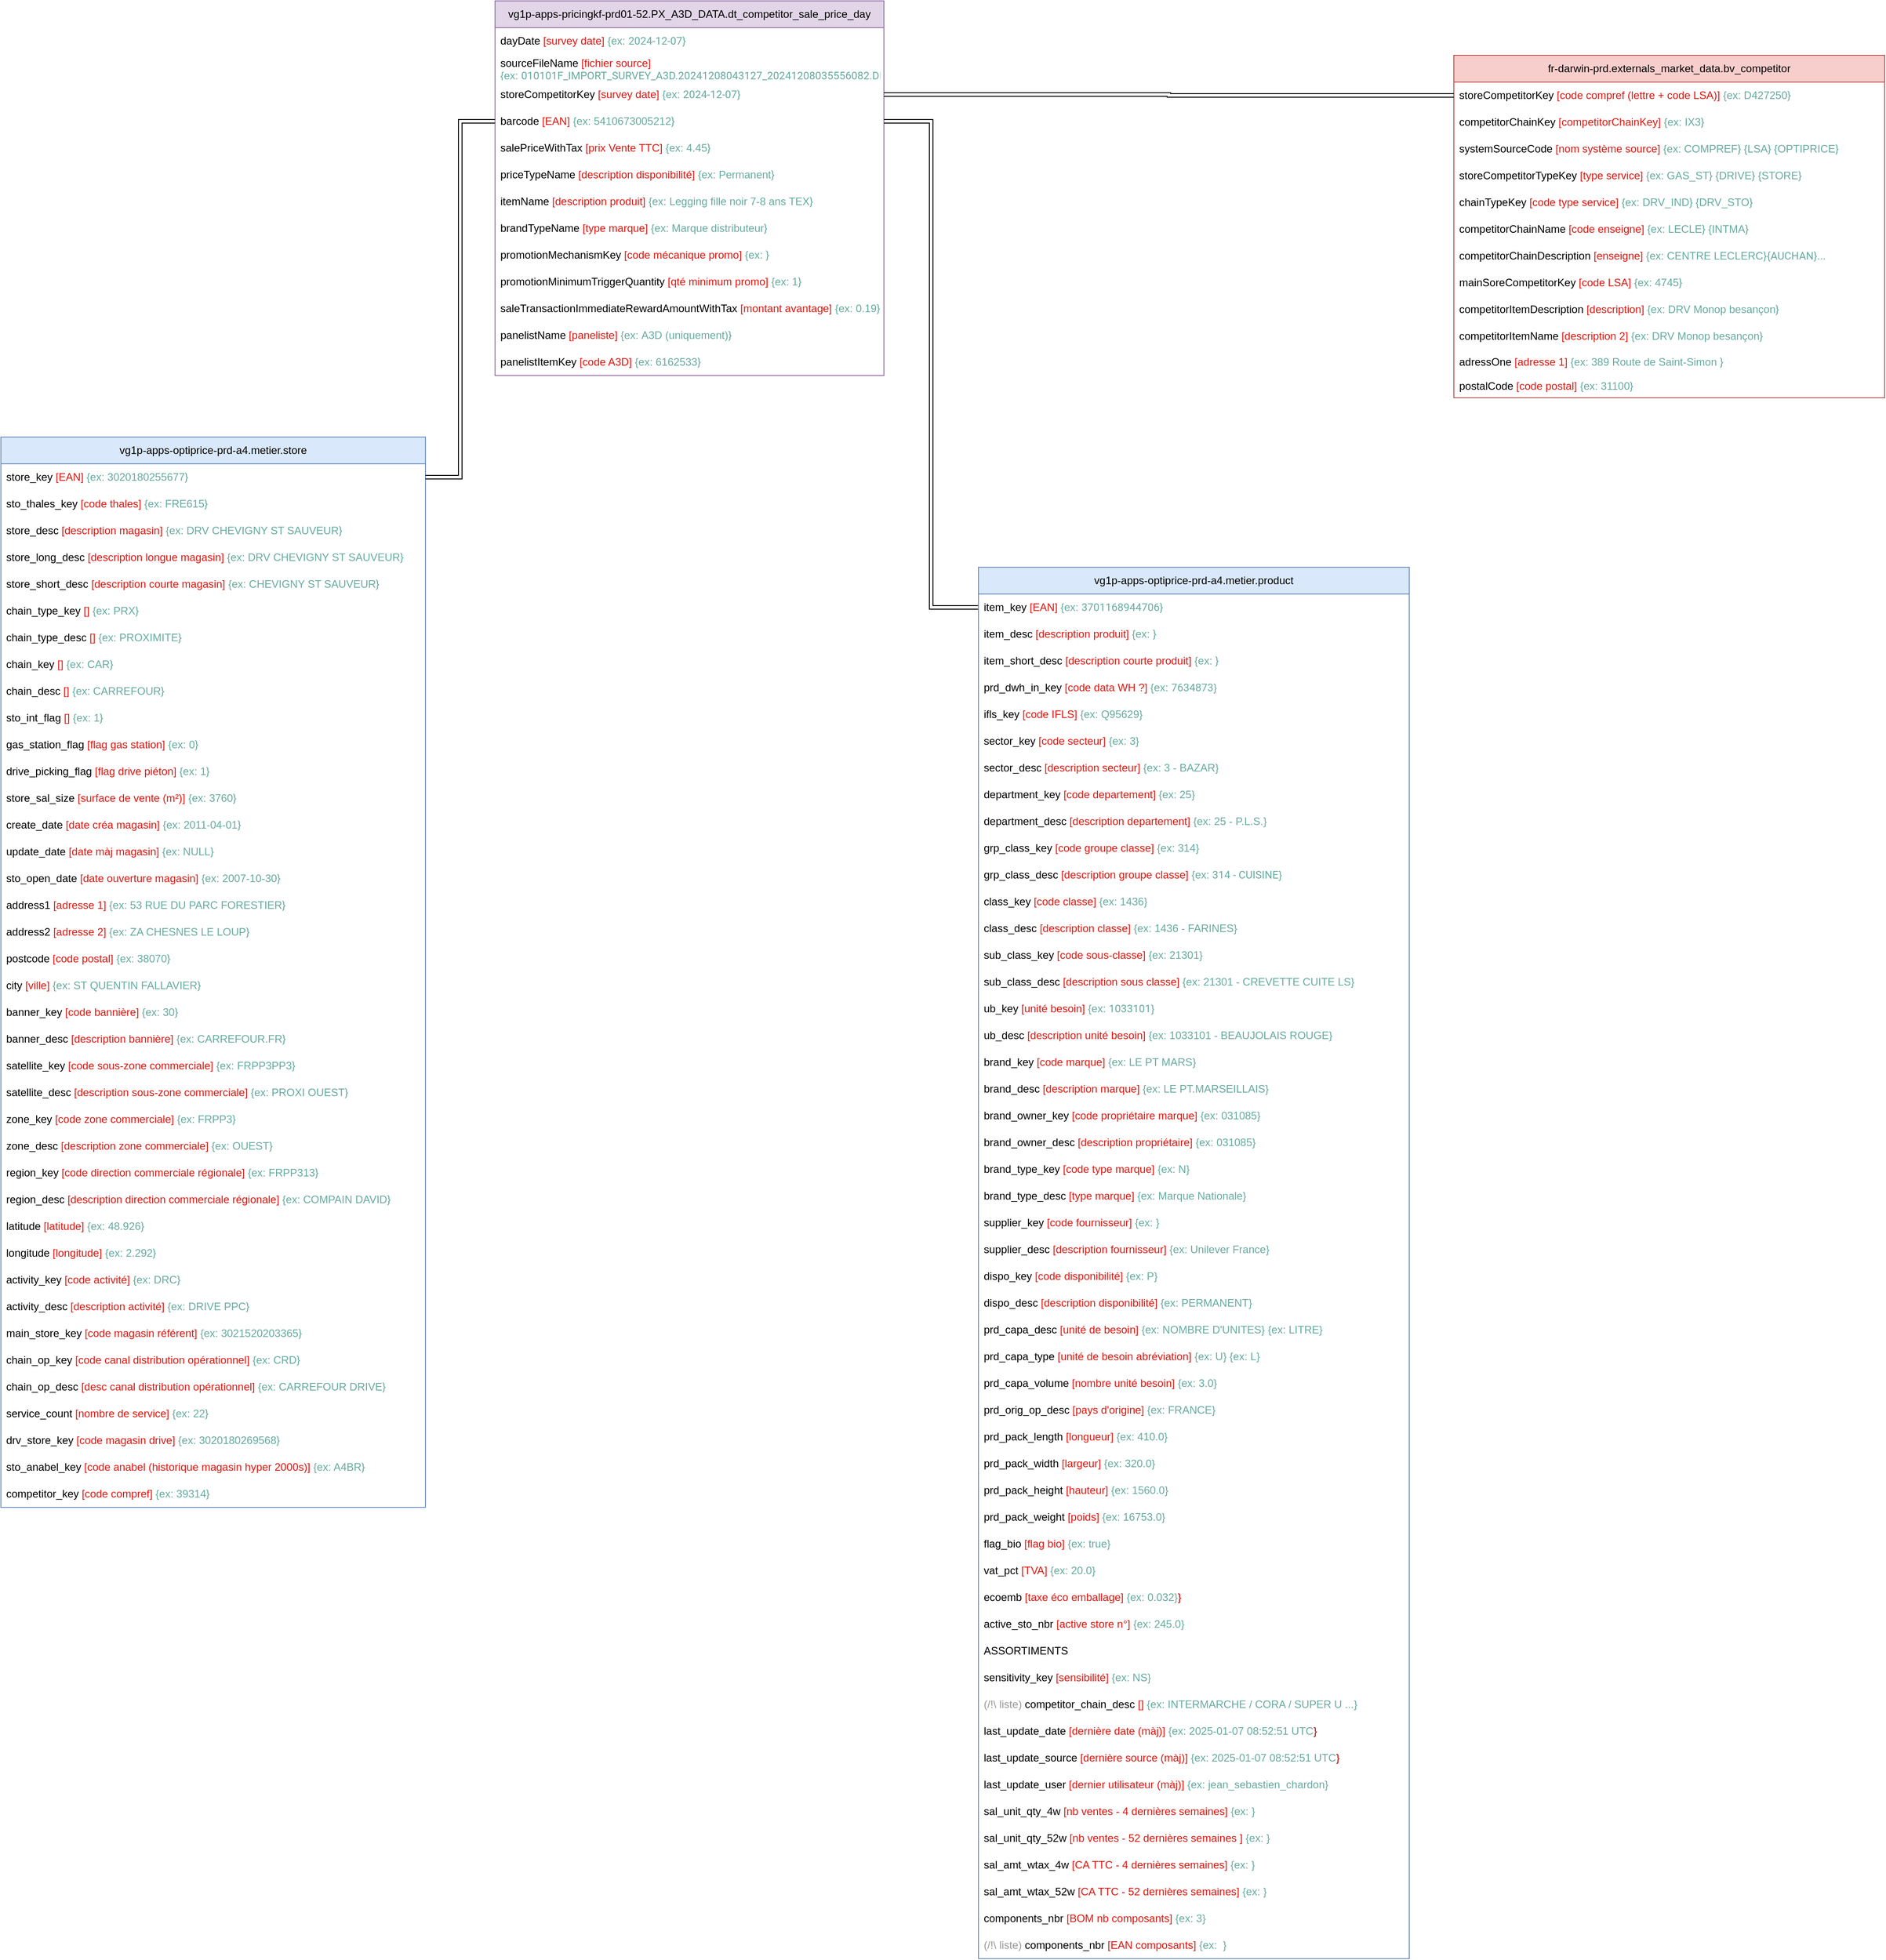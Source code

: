<mxfile version="26.0.14">
  <diagram name="Page-1" id="4pXiPTnU9EY6Z8xyGQje">
    <mxGraphModel grid="0" page="1" gridSize="10" guides="1" tooltips="1" connect="1" arrows="1" fold="1" pageScale="1" pageWidth="1169" pageHeight="827" math="0" shadow="0">
      <root>
        <mxCell id="0" />
        <mxCell id="1" parent="0" />
        <mxCell id="0As1--4HDR7N-gtueCWr-4" value="vg1p-apps-pricingkf-prd01-52.PX_A3D_DATA.dt_competitor_sale_price_day" style="swimlane;fontStyle=0;childLayout=stackLayout;horizontal=1;startSize=30;horizontalStack=0;resizeParent=1;resizeParentMax=0;resizeLast=0;collapsible=1;marginBottom=0;whiteSpace=wrap;html=1;fillColor=#e1d5e7;strokeColor=#9673a6;" vertex="1" parent="1">
          <mxGeometry x="686" y="37" width="436" height="420" as="geometry" />
        </mxCell>
        <mxCell id="7NsR9cNIBfdw0ESPyUhh-1" value="dayDate&amp;nbsp;&lt;font style=&quot;color: rgb(223, 24, 17);&quot;&gt;[survey date]&lt;/font&gt; &lt;font style=&quot;color: light-dark(rgb(103, 171, 159), rgb(58, 117, 107));&quot;&gt;{ex:&amp;nbsp;&lt;span style=&quot;background-color: rgb(255, 255, 255);&quot;&gt;&lt;font style=&quot;&quot; face=&quot;Roboto, sans-serif&quot;&gt;&lt;span style=&quot;white-space: pre;&quot;&gt;2024-12-07&lt;/span&gt;&lt;/font&gt;&lt;font style=&quot;&quot; face=&quot;Roboto, sans-serif&quot;&gt;&lt;span style=&quot;white-space: pre;&quot;&gt;}&lt;/span&gt;&lt;/font&gt;&lt;/span&gt;&lt;/font&gt;" style="text;strokeColor=none;fillColor=none;align=left;verticalAlign=middle;spacingLeft=4;spacingRight=4;overflow=hidden;points=[[0,0.5],[1,0.5]];portConstraint=eastwest;rotatable=0;whiteSpace=wrap;html=1;" vertex="1" parent="0As1--4HDR7N-gtueCWr-4">
          <mxGeometry y="30" width="436" height="30" as="geometry" />
        </mxCell>
        <mxCell id="7NsR9cNIBfdw0ESPyUhh-2" value="sourceFileName&amp;nbsp;&lt;font style=&quot;color: rgb(223, 24, 17);&quot;&gt;[fichier source]&lt;/font&gt; &lt;font style=&quot;color: rgb(103, 171, 159);&quot;&gt;&lt;font style=&quot;&quot;&gt;{ex:&amp;nbsp;&lt;/font&gt;&lt;span style=&quot;background-color: rgb(255, 255, 255);&quot;&gt;&lt;font style=&quot;&quot; face=&quot;Roboto, sans-serif&quot;&gt;&lt;font style=&quot;&quot;&gt;&lt;span style=&quot;white-space: pre;&quot;&gt;010101F_IMPORT_SURVEY_A3D.20241208043127_20241208035556082.DEL&lt;/span&gt;&lt;/font&gt;&lt;font style=&quot;&quot;&gt;&lt;span style=&quot;white-space: pre;&quot;&gt;}&lt;/span&gt;&lt;/font&gt;&lt;/font&gt;&lt;/span&gt;&lt;/font&gt;" style="text;strokeColor=none;fillColor=none;align=left;verticalAlign=middle;spacingLeft=4;spacingRight=4;overflow=hidden;points=[[0,0.5],[1,0.5]];portConstraint=eastwest;rotatable=0;whiteSpace=wrap;html=1;" vertex="1" parent="0As1--4HDR7N-gtueCWr-4">
          <mxGeometry y="60" width="436" height="30" as="geometry" />
        </mxCell>
        <mxCell id="7NsR9cNIBfdw0ESPyUhh-3" value="storeCompetitorKey&amp;nbsp;&lt;font style=&quot;color: rgb(223, 24, 17);&quot;&gt;[survey date]&lt;/font&gt; &lt;font style=&quot;color: light-dark(rgb(103, 171, 159), rgb(58, 117, 107));&quot;&gt;{ex:&amp;nbsp;&lt;span style=&quot;background-color: rgb(255, 255, 255);&quot;&gt;&lt;font style=&quot;&quot; face=&quot;Roboto, sans-serif&quot;&gt;&lt;span style=&quot;white-space: pre;&quot;&gt;2024-12-07&lt;/span&gt;&lt;/font&gt;&lt;font style=&quot;&quot; face=&quot;Roboto, sans-serif&quot;&gt;&lt;span style=&quot;white-space: pre;&quot;&gt;}&lt;/span&gt;&lt;/font&gt;&lt;/span&gt;&lt;/font&gt;" style="text;strokeColor=none;fillColor=none;align=left;verticalAlign=middle;spacingLeft=4;spacingRight=4;overflow=hidden;points=[[0,0.5],[1,0.5]];portConstraint=eastwest;rotatable=0;whiteSpace=wrap;html=1;" vertex="1" parent="0As1--4HDR7N-gtueCWr-4">
          <mxGeometry y="90" width="436" height="30" as="geometry" />
        </mxCell>
        <mxCell id="7NsR9cNIBfdw0ESPyUhh-4" value="barcode&amp;nbsp;&lt;font style=&quot;color: rgb(223, 24, 17);&quot;&gt;[EAN]&lt;/font&gt; &lt;font style=&quot;color: light-dark(rgb(103, 171, 159), rgb(58, 117, 107));&quot;&gt;{ex:&amp;nbsp;5410673005212&lt;span style=&quot;background-color: rgb(255, 255, 255);&quot;&gt;&lt;font style=&quot;&quot; face=&quot;Roboto, sans-serif&quot;&gt;&lt;span style=&quot;white-space: pre;&quot;&gt;}&lt;/span&gt;&lt;/font&gt;&lt;/span&gt;&lt;/font&gt;" style="text;strokeColor=none;fillColor=none;align=left;verticalAlign=middle;spacingLeft=4;spacingRight=4;overflow=hidden;points=[[0,0.5],[1,0.5]];portConstraint=eastwest;rotatable=0;whiteSpace=wrap;html=1;" vertex="1" parent="0As1--4HDR7N-gtueCWr-4">
          <mxGeometry y="120" width="436" height="30" as="geometry" />
        </mxCell>
        <mxCell id="7NsR9cNIBfdw0ESPyUhh-5" value="salePriceWithTax&amp;nbsp;&lt;font style=&quot;color: rgb(223, 24, 17);&quot;&gt;[prix Vente TTC]&lt;/font&gt; &lt;font style=&quot;color: light-dark(rgb(103, 171, 159), rgb(58, 117, 107));&quot;&gt;{ex:&amp;nbsp;4.45&lt;span style=&quot;background-color: rgb(255, 255, 255);&quot;&gt;&lt;font style=&quot;&quot; face=&quot;Roboto, sans-serif&quot;&gt;&lt;span style=&quot;white-space: pre;&quot;&gt;}&lt;/span&gt;&lt;/font&gt;&lt;/span&gt;&lt;/font&gt;" style="text;strokeColor=none;fillColor=none;align=left;verticalAlign=middle;spacingLeft=4;spacingRight=4;overflow=hidden;points=[[0,0.5],[1,0.5]];portConstraint=eastwest;rotatable=0;whiteSpace=wrap;html=1;" vertex="1" parent="0As1--4HDR7N-gtueCWr-4">
          <mxGeometry y="150" width="436" height="30" as="geometry" />
        </mxCell>
        <mxCell id="7NsR9cNIBfdw0ESPyUhh-6" value="priceTypeName&amp;nbsp;&lt;font style=&quot;color: rgb(223, 24, 17);&quot;&gt;[description disponibilité]&lt;/font&gt; &lt;font style=&quot;color: light-dark(rgb(103, 171, 159), rgb(58, 117, 107));&quot;&gt;{ex:&amp;nbsp;Permanent&lt;span style=&quot;background-color: rgb(255, 255, 255);&quot;&gt;&lt;font style=&quot;&quot; face=&quot;Roboto, sans-serif&quot;&gt;&lt;span style=&quot;white-space: pre;&quot;&gt;}&lt;/span&gt;&lt;/font&gt;&lt;/span&gt;&lt;/font&gt;" style="text;strokeColor=none;fillColor=none;align=left;verticalAlign=middle;spacingLeft=4;spacingRight=4;overflow=hidden;points=[[0,0.5],[1,0.5]];portConstraint=eastwest;rotatable=0;whiteSpace=wrap;html=1;" vertex="1" parent="0As1--4HDR7N-gtueCWr-4">
          <mxGeometry y="180" width="436" height="30" as="geometry" />
        </mxCell>
        <mxCell id="7NsR9cNIBfdw0ESPyUhh-7" value="itemName&amp;nbsp;&lt;font style=&quot;color: rgb(223, 24, 17);&quot;&gt;[description produit]&lt;/font&gt; &lt;font style=&quot;&quot;&gt;&lt;font style=&quot;color: rgb(103, 171, 159);&quot;&gt;&lt;font&gt;{ex:&amp;nbsp;&lt;/font&gt;&lt;span style=&quot;background-color: light-dark(rgb(255, 255, 255), rgb(18, 18, 18));&quot;&gt;&lt;font&gt;Legging fille noir 7-8 ans TEX&lt;/font&gt;&lt;/span&gt;&lt;/font&gt;&lt;span style=&quot;color: light-dark(rgb(103, 171, 159), rgb(58, 117, 107)); background-color: rgb(255, 255, 255);&quot;&gt;&lt;font style=&quot;&quot; face=&quot;Roboto, sans-serif&quot;&gt;&lt;span style=&quot;white-space: pre;&quot;&gt;}&lt;/span&gt;&lt;/font&gt;&lt;/span&gt;&lt;/font&gt;" style="text;strokeColor=none;fillColor=none;align=left;verticalAlign=middle;spacingLeft=4;spacingRight=4;overflow=hidden;points=[[0,0.5],[1,0.5]];portConstraint=eastwest;rotatable=0;whiteSpace=wrap;html=1;" vertex="1" parent="0As1--4HDR7N-gtueCWr-4">
          <mxGeometry y="210" width="436" height="30" as="geometry" />
        </mxCell>
        <mxCell id="7NsR9cNIBfdw0ESPyUhh-8" value="brandTypeName&amp;nbsp;&lt;font style=&quot;color: rgb(223, 24, 17);&quot;&gt;[type marque]&lt;/font&gt; &lt;font style=&quot;color: light-dark(rgb(103, 171, 159), rgb(58, 117, 107));&quot;&gt;{ex:&amp;nbsp;Marque distributeur&lt;span style=&quot;background-color: rgb(255, 255, 255);&quot;&gt;&lt;font style=&quot;&quot; face=&quot;Roboto, sans-serif&quot;&gt;&lt;span style=&quot;white-space: pre;&quot;&gt;}&lt;/span&gt;&lt;/font&gt;&lt;/span&gt;&lt;/font&gt;" style="text;strokeColor=none;fillColor=none;align=left;verticalAlign=middle;spacingLeft=4;spacingRight=4;overflow=hidden;points=[[0,0.5],[1,0.5]];portConstraint=eastwest;rotatable=0;whiteSpace=wrap;html=1;" vertex="1" parent="0As1--4HDR7N-gtueCWr-4">
          <mxGeometry y="240" width="436" height="30" as="geometry" />
        </mxCell>
        <mxCell id="7NsR9cNIBfdw0ESPyUhh-11" value="promotionMechanismKey&amp;nbsp;&lt;font style=&quot;color: rgb(223, 24, 17);&quot;&gt;[code mécanique promo]&lt;/font&gt; &lt;font style=&quot;color: light-dark(rgb(103, 171, 159), rgb(58, 117, 107));&quot;&gt;{ex:&amp;nbsp;&lt;span style=&quot;background-color: rgb(255, 255, 255);&quot;&gt;&lt;font style=&quot;&quot; face=&quot;Roboto, sans-serif&quot;&gt;&lt;span style=&quot;white-space: pre;&quot;&gt;}&lt;/span&gt;&lt;/font&gt;&lt;/span&gt;&lt;/font&gt;" style="text;strokeColor=none;fillColor=none;align=left;verticalAlign=middle;spacingLeft=4;spacingRight=4;overflow=hidden;points=[[0,0.5],[1,0.5]];portConstraint=eastwest;rotatable=0;whiteSpace=wrap;html=1;" vertex="1" parent="0As1--4HDR7N-gtueCWr-4">
          <mxGeometry y="270" width="436" height="30" as="geometry" />
        </mxCell>
        <mxCell id="7NsR9cNIBfdw0ESPyUhh-14" value="&lt;div&gt;promotionMinimumTriggerQuantity&lt;span style=&quot;background-color: transparent; color: light-dark(rgb(0, 0, 0), rgb(255, 255, 255));&quot;&gt;&amp;nbsp;&lt;/span&gt;&lt;font style=&quot;background-color: transparent; color: rgb(223, 24, 17);&quot;&gt;[qté minimum promo]&lt;/font&gt;&lt;span style=&quot;background-color: transparent; color: light-dark(rgb(0, 0, 0), rgb(255, 255, 255));&quot;&gt; &lt;/span&gt;&lt;font style=&quot;background-color: transparent; color: light-dark(rgb(103, 171, 159), rgb(58, 117, 107));&quot;&gt;{ex:&amp;nbsp;1&lt;span style=&quot;background-color: rgb(255, 255, 255);&quot;&gt;&lt;font face=&quot;Roboto, sans-serif&quot;&gt;&lt;span style=&quot;white-space: pre;&quot;&gt;}&lt;/span&gt;&lt;/font&gt;&lt;/span&gt;&lt;/font&gt;&lt;/div&gt;" style="text;strokeColor=none;fillColor=none;align=left;verticalAlign=middle;spacingLeft=4;spacingRight=4;overflow=hidden;points=[[0,0.5],[1,0.5]];portConstraint=eastwest;rotatable=0;whiteSpace=wrap;html=1;" vertex="1" parent="0As1--4HDR7N-gtueCWr-4">
          <mxGeometry y="300" width="436" height="30" as="geometry" />
        </mxCell>
        <mxCell id="7NsR9cNIBfdw0ESPyUhh-15" value="&lt;div&gt;saleTransactionImmediateRewardAmountWithTax&lt;span style=&quot;background-color: transparent; color: light-dark(rgb(0, 0, 0), rgb(255, 255, 255));&quot;&gt;&amp;nbsp;&lt;/span&gt;&lt;font style=&quot;background-color: transparent; color: rgb(223, 24, 17);&quot;&gt;[montant avantage]&lt;/font&gt;&lt;span style=&quot;background-color: transparent; color: light-dark(rgb(0, 0, 0), rgb(255, 255, 255));&quot;&gt; &lt;/span&gt;&lt;font style=&quot;background-color: transparent; color: light-dark(rgb(103, 171, 159), rgb(58, 117, 107));&quot;&gt;{ex:&amp;nbsp;0.19&lt;span style=&quot;background-color: rgb(255, 255, 255);&quot;&gt;&lt;font face=&quot;Roboto, sans-serif&quot;&gt;&lt;span style=&quot;white-space: pre;&quot;&gt;}&lt;/span&gt;&lt;/font&gt;&lt;/span&gt;&lt;/font&gt;&lt;/div&gt;" style="text;strokeColor=none;fillColor=none;align=left;verticalAlign=middle;spacingLeft=4;spacingRight=4;overflow=hidden;points=[[0,0.5],[1,0.5]];portConstraint=eastwest;rotatable=0;whiteSpace=wrap;html=1;" vertex="1" parent="0As1--4HDR7N-gtueCWr-4">
          <mxGeometry y="330" width="436" height="30" as="geometry" />
        </mxCell>
        <mxCell id="7NsR9cNIBfdw0ESPyUhh-9" value="panelistName&amp;nbsp;&lt;font style=&quot;color: rgb(223, 24, 17);&quot;&gt;[paneliste]&lt;/font&gt; &lt;font style=&quot;color: light-dark(rgb(103, 171, 159), rgb(58, 117, 107));&quot;&gt;{ex:&amp;nbsp;A3D (uniquement)&lt;span style=&quot;background-color: rgb(255, 255, 255);&quot;&gt;&lt;font style=&quot;&quot; face=&quot;Roboto, sans-serif&quot;&gt;&lt;span style=&quot;white-space: pre;&quot;&gt;}&lt;/span&gt;&lt;/font&gt;&lt;/span&gt;&lt;/font&gt;" style="text;strokeColor=none;fillColor=none;align=left;verticalAlign=middle;spacingLeft=4;spacingRight=4;overflow=hidden;points=[[0,0.5],[1,0.5]];portConstraint=eastwest;rotatable=0;whiteSpace=wrap;html=1;" vertex="1" parent="0As1--4HDR7N-gtueCWr-4">
          <mxGeometry y="360" width="436" height="30" as="geometry" />
        </mxCell>
        <mxCell id="7NsR9cNIBfdw0ESPyUhh-10" value="panelistItemKey&amp;nbsp;&lt;font style=&quot;color: rgb(223, 24, 17);&quot;&gt;[code A3D]&lt;/font&gt; &lt;font style=&quot;color: light-dark(rgb(103, 171, 159), rgb(58, 117, 107));&quot;&gt;{ex:&amp;nbsp;6162533&lt;span style=&quot;background-color: rgb(255, 255, 255);&quot;&gt;&lt;font style=&quot;&quot; face=&quot;Roboto, sans-serif&quot;&gt;&lt;span style=&quot;white-space: pre;&quot;&gt;}&lt;/span&gt;&lt;/font&gt;&lt;/span&gt;&lt;/font&gt;" style="text;strokeColor=none;fillColor=none;align=left;verticalAlign=middle;spacingLeft=4;spacingRight=4;overflow=hidden;points=[[0,0.5],[1,0.5]];portConstraint=eastwest;rotatable=0;whiteSpace=wrap;html=1;" vertex="1" parent="0As1--4HDR7N-gtueCWr-4">
          <mxGeometry y="390" width="436" height="30" as="geometry" />
        </mxCell>
        <mxCell id="7NsR9cNIBfdw0ESPyUhh-13" style="edgeStyle=orthogonalEdgeStyle;rounded=0;orthogonalLoop=1;jettySize=auto;html=1;shape=link;" edge="1" parent="1" source="5FTgFw6TlE6LnQsB1mbU-2" target="7NsR9cNIBfdw0ESPyUhh-4">
          <mxGeometry relative="1" as="geometry" />
        </mxCell>
        <mxCell id="7NsR9cNIBfdw0ESPyUhh-16" value="fr-darwin-prd.externals_market_data.bv_competitor" style="swimlane;fontStyle=0;childLayout=stackLayout;horizontal=1;startSize=30;horizontalStack=0;resizeParent=1;resizeParentMax=0;resizeLast=0;collapsible=1;marginBottom=0;whiteSpace=wrap;html=1;fillColor=#f8cecc;strokeColor=#b85450;" vertex="1" parent="1">
          <mxGeometry x="1761" y="98" width="483" height="384" as="geometry">
            <mxRectangle x="1761" y="98" width="307" height="30" as="alternateBounds" />
          </mxGeometry>
        </mxCell>
        <mxCell id="7NsR9cNIBfdw0ESPyUhh-17" value="storeCompetitorKey&amp;nbsp;&lt;font style=&quot;color: rgb(223, 24, 17);&quot;&gt;[code compref (lettre + code LSA)]&lt;/font&gt; &lt;font style=&quot;color: light-dark(rgb(103, 171, 159), rgb(58, 117, 107));&quot;&gt;{ex:&amp;nbsp;D427250&lt;span style=&quot;background-color: rgb(255, 255, 255);&quot;&gt;&lt;font style=&quot;&quot; face=&quot;Roboto, sans-serif&quot;&gt;&lt;span style=&quot;white-space: pre;&quot;&gt;}&lt;/span&gt;&lt;/font&gt;&lt;/span&gt;&lt;/font&gt;" style="text;strokeColor=none;fillColor=none;align=left;verticalAlign=middle;spacingLeft=4;spacingRight=4;overflow=hidden;points=[[0,0.5],[1,0.5]];portConstraint=eastwest;rotatable=0;whiteSpace=wrap;html=1;" vertex="1" parent="7NsR9cNIBfdw0ESPyUhh-16">
          <mxGeometry y="30" width="483" height="30" as="geometry" />
        </mxCell>
        <mxCell id="7NsR9cNIBfdw0ESPyUhh-30" value="competitorChainKey&amp;nbsp;&lt;font style=&quot;color: rgb(223, 24, 17);&quot;&gt;[competitorChainKey]&lt;/font&gt; &lt;font style=&quot;color: light-dark(rgb(103, 171, 159), rgb(58, 117, 107));&quot;&gt;{ex:&amp;nbsp;IX3&lt;span style=&quot;background-color: rgb(255, 255, 255);&quot;&gt;&lt;font style=&quot;&quot; face=&quot;Roboto, sans-serif&quot;&gt;&lt;span style=&quot;white-space: pre;&quot;&gt;}&lt;/span&gt;&lt;/font&gt;&lt;/span&gt;&lt;/font&gt;" style="text;strokeColor=none;fillColor=none;align=left;verticalAlign=middle;spacingLeft=4;spacingRight=4;overflow=hidden;points=[[0,0.5],[1,0.5]];portConstraint=eastwest;rotatable=0;whiteSpace=wrap;html=1;" vertex="1" parent="7NsR9cNIBfdw0ESPyUhh-16">
          <mxGeometry y="60" width="483" height="30" as="geometry" />
        </mxCell>
        <mxCell id="7NsR9cNIBfdw0ESPyUhh-31" value="systemSourceCode&amp;nbsp;&lt;font style=&quot;color: rgb(223, 24, 17);&quot;&gt;[nom système source]&lt;/font&gt; &lt;font style=&quot;color: light-dark(rgb(103, 171, 159), rgb(58, 117, 107));&quot;&gt;{ex:&amp;nbsp;COMPREF&lt;span style=&quot;background-color: rgb(255, 255, 255);&quot;&gt;&lt;font style=&quot;&quot; face=&quot;Roboto, sans-serif&quot;&gt;&lt;span style=&quot;white-space: pre;&quot;&gt;} &lt;/span&gt;&lt;/font&gt;&lt;/span&gt;&lt;/font&gt;&lt;span style=&quot;color: rgb(103, 171, 159);&quot;&gt;{LSA&lt;/span&gt;&lt;span style=&quot;color: rgb(103, 171, 159); background-color: rgb(255, 255, 255);&quot;&gt;&lt;font face=&quot;Roboto, sans-serif&quot;&gt;&lt;span style=&quot;white-space: pre;&quot;&gt;} &lt;/span&gt;&lt;/font&gt;&lt;/span&gt;&lt;span style=&quot;color: rgb(103, 171, 159);&quot;&gt;{OPTIPRICE&lt;/span&gt;&lt;span style=&quot;color: rgb(103, 171, 159); background-color: rgb(255, 255, 255);&quot;&gt;&lt;font face=&quot;Roboto, sans-serif&quot;&gt;&lt;span style=&quot;white-space: pre;&quot;&gt;}&lt;/span&gt;&lt;/font&gt;&lt;/span&gt;" style="text;strokeColor=none;fillColor=none;align=left;verticalAlign=middle;spacingLeft=4;spacingRight=4;overflow=hidden;points=[[0,0.5],[1,0.5]];portConstraint=eastwest;rotatable=0;whiteSpace=wrap;html=1;" vertex="1" parent="7NsR9cNIBfdw0ESPyUhh-16">
          <mxGeometry y="90" width="483" height="30" as="geometry" />
        </mxCell>
        <mxCell id="Lz4vSR1o8DV8XNACJZ8b-1" value="storeCompetitorTypeKey&amp;nbsp;&lt;font style=&quot;color: rgb(223, 24, 17);&quot;&gt;[type service]&lt;/font&gt; &lt;font style=&quot;color: light-dark(rgb(103, 171, 159), rgb(58, 117, 107));&quot;&gt;{ex: GAS_ST&lt;span style=&quot;background-color: rgb(255, 255, 255);&quot;&gt;&lt;font style=&quot;&quot; face=&quot;Roboto, sans-serif&quot;&gt;&lt;span style=&quot;white-space: pre;&quot;&gt;} &lt;/span&gt;&lt;/font&gt;&lt;/span&gt;&lt;/font&gt;&lt;span style=&quot;color: rgb(103, 171, 159);&quot;&gt;{DRIVE&lt;/span&gt;&lt;span style=&quot;color: rgb(103, 171, 159); background-color: rgb(255, 255, 255);&quot;&gt;&lt;font face=&quot;Roboto, sans-serif&quot;&gt;&lt;span style=&quot;white-space: pre;&quot;&gt;} &lt;/span&gt;&lt;/font&gt;&lt;/span&gt;&lt;span style=&quot;color: rgb(103, 171, 159);&quot;&gt;{STORE&lt;/span&gt;&lt;span style=&quot;color: rgb(103, 171, 159); background-color: rgb(255, 255, 255);&quot;&gt;&lt;font face=&quot;Roboto, sans-serif&quot;&gt;&lt;span style=&quot;white-space: pre;&quot;&gt;}&lt;/span&gt;&lt;/font&gt;&lt;/span&gt;" style="text;strokeColor=none;fillColor=none;align=left;verticalAlign=middle;spacingLeft=4;spacingRight=4;overflow=hidden;points=[[0,0.5],[1,0.5]];portConstraint=eastwest;rotatable=0;whiteSpace=wrap;html=1;" vertex="1" parent="7NsR9cNIBfdw0ESPyUhh-16">
          <mxGeometry y="120" width="483" height="30" as="geometry" />
        </mxCell>
        <mxCell id="Lz4vSR1o8DV8XNACJZ8b-2" value="chainTypeKey&amp;nbsp;&lt;font style=&quot;color: rgb(223, 24, 17);&quot;&gt;[code type service]&lt;/font&gt; &lt;font style=&quot;color: light-dark(rgb(103, 171, 159), rgb(58, 117, 107));&quot;&gt;{ex: DRV_IND&lt;span style=&quot;background-color: rgb(255, 255, 255);&quot;&gt;&lt;font style=&quot;&quot; face=&quot;Roboto, sans-serif&quot;&gt;&lt;span style=&quot;white-space: pre;&quot;&gt;} &lt;/span&gt;&lt;/font&gt;&lt;/span&gt;&lt;/font&gt;&lt;span style=&quot;color: rgb(103, 171, 159);&quot;&gt;{DRV_STO&lt;/span&gt;&lt;span style=&quot;color: rgb(103, 171, 159); background-color: rgb(255, 255, 255);&quot;&gt;&lt;font face=&quot;Roboto, sans-serif&quot;&gt;&lt;span style=&quot;white-space: pre;&quot;&gt;}&lt;/span&gt;&lt;/font&gt;&lt;/span&gt;" style="text;strokeColor=none;fillColor=none;align=left;verticalAlign=middle;spacingLeft=4;spacingRight=4;overflow=hidden;points=[[0,0.5],[1,0.5]];portConstraint=eastwest;rotatable=0;whiteSpace=wrap;html=1;" vertex="1" parent="7NsR9cNIBfdw0ESPyUhh-16">
          <mxGeometry y="150" width="483" height="30" as="geometry" />
        </mxCell>
        <mxCell id="Lz4vSR1o8DV8XNACJZ8b-3" value="competitorChainName&amp;nbsp;&lt;font style=&quot;color: rgb(223, 24, 17);&quot;&gt;[code enseigne]&lt;/font&gt; &lt;font style=&quot;color: light-dark(rgb(103, 171, 159), rgb(58, 117, 107));&quot;&gt;{ex: LECLE&lt;span style=&quot;background-color: rgb(255, 255, 255);&quot;&gt;&lt;font style=&quot;&quot; face=&quot;Roboto, sans-serif&quot;&gt;&lt;span style=&quot;white-space: pre;&quot;&gt;} &lt;/span&gt;&lt;/font&gt;&lt;/span&gt;&lt;/font&gt;&lt;span style=&quot;color: rgb(103, 171, 159);&quot;&gt;{INTMA&lt;/span&gt;&lt;span style=&quot;color: rgb(103, 171, 159); background-color: rgb(255, 255, 255);&quot;&gt;&lt;font face=&quot;Roboto, sans-serif&quot;&gt;&lt;span style=&quot;white-space: pre;&quot;&gt;}&lt;/span&gt;&lt;/font&gt;&lt;/span&gt;" style="text;strokeColor=none;fillColor=none;align=left;verticalAlign=middle;spacingLeft=4;spacingRight=4;overflow=hidden;points=[[0,0.5],[1,0.5]];portConstraint=eastwest;rotatable=0;whiteSpace=wrap;html=1;" vertex="1" parent="7NsR9cNIBfdw0ESPyUhh-16">
          <mxGeometry y="180" width="483" height="30" as="geometry" />
        </mxCell>
        <mxCell id="Lz4vSR1o8DV8XNACJZ8b-4" value="competitorChainDescription&amp;nbsp;&lt;font style=&quot;color: rgb(223, 24, 17);&quot;&gt;[enseigne]&lt;/font&gt;&amp;nbsp;&lt;span style=&quot;color: rgb(103, 171, 159);&quot;&gt;{ex: CENTRE LECLERC&lt;/span&gt;&lt;span style=&quot;color: rgb(103, 171, 159); background-color: rgb(255, 255, 255);&quot;&gt;&lt;font face=&quot;Roboto, sans-serif&quot;&gt;&lt;span style=&quot;white-space: pre;&quot;&gt;}{AUCHAN}...&lt;/span&gt;&lt;/font&gt;&lt;/span&gt;" style="text;strokeColor=none;fillColor=none;align=left;verticalAlign=middle;spacingLeft=4;spacingRight=4;overflow=hidden;points=[[0,0.5],[1,0.5]];portConstraint=eastwest;rotatable=0;whiteSpace=wrap;html=1;" vertex="1" parent="7NsR9cNIBfdw0ESPyUhh-16">
          <mxGeometry y="210" width="483" height="30" as="geometry" />
        </mxCell>
        <mxCell id="Lz4vSR1o8DV8XNACJZ8b-5" value="mainSoreCompetitorKey&amp;nbsp;&lt;font style=&quot;color: rgb(223, 24, 17);&quot;&gt;[code LSA]&lt;/font&gt;&amp;nbsp;&lt;span style=&quot;color: rgb(103, 171, 159);&quot;&gt;{ex: 4745&lt;/span&gt;&lt;span style=&quot;color: rgb(103, 171, 159); background-color: rgb(255, 255, 255);&quot;&gt;&lt;font face=&quot;Roboto, sans-serif&quot;&gt;&lt;span style=&quot;white-space: pre;&quot;&gt;}&lt;/span&gt;&lt;/font&gt;&lt;/span&gt;" style="text;strokeColor=none;fillColor=none;align=left;verticalAlign=middle;spacingLeft=4;spacingRight=4;overflow=hidden;points=[[0,0.5],[1,0.5]];portConstraint=eastwest;rotatable=0;whiteSpace=wrap;html=1;" vertex="1" parent="7NsR9cNIBfdw0ESPyUhh-16">
          <mxGeometry y="240" width="483" height="30" as="geometry" />
        </mxCell>
        <mxCell id="Lz4vSR1o8DV8XNACJZ8b-6" value="competitorItemDescription&amp;nbsp;&lt;font style=&quot;color: rgb(223, 24, 17);&quot;&gt;[description]&lt;/font&gt;&amp;nbsp;&lt;span style=&quot;color: rgb(103, 171, 159);&quot;&gt;{ex: DRV Monop besançon&lt;/span&gt;&lt;span style=&quot;color: rgb(103, 171, 159); background-color: rgb(255, 255, 255);&quot;&gt;&lt;font face=&quot;Roboto, sans-serif&quot;&gt;&lt;span style=&quot;white-space: pre;&quot;&gt;}&lt;/span&gt;&lt;/font&gt;&lt;/span&gt;" style="text;strokeColor=none;fillColor=none;align=left;verticalAlign=middle;spacingLeft=4;spacingRight=4;overflow=hidden;points=[[0,0.5],[1,0.5]];portConstraint=eastwest;rotatable=0;whiteSpace=wrap;html=1;" vertex="1" parent="7NsR9cNIBfdw0ESPyUhh-16">
          <mxGeometry y="270" width="483" height="30" as="geometry" />
        </mxCell>
        <mxCell id="Lz4vSR1o8DV8XNACJZ8b-7" value="competitorItemName&amp;nbsp;&lt;font style=&quot;color: rgb(223, 24, 17);&quot;&gt;[description 2]&lt;/font&gt;&amp;nbsp;&lt;span style=&quot;color: rgb(103, 171, 159);&quot;&gt;{ex: DRV Monop besançon&lt;/span&gt;&lt;span style=&quot;color: rgb(103, 171, 159); background-color: rgb(255, 255, 255);&quot;&gt;&lt;font face=&quot;Roboto, sans-serif&quot;&gt;&lt;span style=&quot;white-space: pre;&quot;&gt;}&lt;/span&gt;&lt;/font&gt;&lt;/span&gt;" style="text;strokeColor=none;fillColor=none;align=left;verticalAlign=middle;spacingLeft=4;spacingRight=4;overflow=hidden;points=[[0,0.5],[1,0.5]];portConstraint=eastwest;rotatable=0;whiteSpace=wrap;html=1;" vertex="1" parent="7NsR9cNIBfdw0ESPyUhh-16">
          <mxGeometry y="300" width="483" height="30" as="geometry" />
        </mxCell>
        <mxCell id="Lz4vSR1o8DV8XNACJZ8b-8" value="adressOne&amp;nbsp;&lt;font style=&quot;color: rgb(223, 24, 17);&quot;&gt;[adresse 1]&lt;/font&gt;&amp;nbsp;&lt;span style=&quot;color: rgb(103, 171, 159);&quot;&gt;{ex: 389 Route de Saint-Simon &lt;/span&gt;&lt;span style=&quot;color: rgb(103, 171, 159); background-color: rgb(255, 255, 255);&quot;&gt;&lt;font face=&quot;Roboto, sans-serif&quot;&gt;&lt;span style=&quot;white-space: pre;&quot;&gt;}&lt;/span&gt;&lt;/font&gt;&lt;/span&gt;" style="text;strokeColor=none;fillColor=none;align=left;verticalAlign=middle;spacingLeft=4;spacingRight=4;overflow=hidden;points=[[0,0.5],[1,0.5]];portConstraint=eastwest;rotatable=0;whiteSpace=wrap;html=1;" vertex="1" parent="7NsR9cNIBfdw0ESPyUhh-16">
          <mxGeometry y="330" width="483" height="27" as="geometry" />
        </mxCell>
        <mxCell id="_jiVCjV8cncwZZWRqH-9-1" value="postalCode&amp;nbsp;&lt;font style=&quot;color: rgb(223, 24, 17);&quot;&gt;[code postal]&lt;/font&gt;&amp;nbsp;&lt;span style=&quot;color: rgb(103, 171, 159);&quot;&gt;{ex: 31100&lt;/span&gt;&lt;span style=&quot;color: rgb(103, 171, 159); background-color: rgb(255, 255, 255);&quot;&gt;&lt;font face=&quot;Roboto, sans-serif&quot;&gt;&lt;span style=&quot;white-space: pre;&quot;&gt;}&lt;/span&gt;&lt;/font&gt;&lt;/span&gt;" style="text;strokeColor=none;fillColor=none;align=left;verticalAlign=middle;spacingLeft=4;spacingRight=4;overflow=hidden;points=[[0,0.5],[1,0.5]];portConstraint=eastwest;rotatable=0;whiteSpace=wrap;html=1;" vertex="1" parent="7NsR9cNIBfdw0ESPyUhh-16">
          <mxGeometry y="357" width="483" height="27" as="geometry" />
        </mxCell>
        <mxCell id="H4yULS8eyxQX-8BWn6bs-1" value="vg1p-apps-optiprice-prd-a4.metier.store" style="swimlane;fontStyle=0;childLayout=stackLayout;horizontal=1;startSize=30;horizontalStack=0;resizeParent=1;resizeParentMax=0;resizeLast=0;collapsible=1;marginBottom=0;whiteSpace=wrap;html=1;fillColor=#dae8fc;strokeColor=#6c8ebf;" vertex="1" parent="1">
          <mxGeometry x="132" y="526" width="476" height="1200" as="geometry" />
        </mxCell>
        <mxCell id="H4yULS8eyxQX-8BWn6bs-2" value="store_key&amp;nbsp;&lt;font style=&quot;color: rgb(223, 24, 17);&quot;&gt;[EAN]&lt;/font&gt; &lt;font style=&quot;color: light-dark(rgb(103, 171, 159), rgb(58, 117, 107));&quot;&gt;{ex: 3020180255677&lt;span style=&quot;background-color: rgb(255, 255, 255);&quot;&gt;&lt;font style=&quot;&quot; face=&quot;Roboto, sans-serif&quot;&gt;&lt;span style=&quot;white-space: pre;&quot;&gt;}&lt;/span&gt;&lt;/font&gt;&lt;/span&gt;&lt;/font&gt;" style="text;strokeColor=none;fillColor=none;align=left;verticalAlign=middle;spacingLeft=4;spacingRight=4;overflow=hidden;points=[[0,0.5],[1,0.5]];portConstraint=eastwest;rotatable=0;whiteSpace=wrap;html=1;" vertex="1" parent="H4yULS8eyxQX-8BWn6bs-1">
          <mxGeometry y="30" width="476" height="30" as="geometry" />
        </mxCell>
        <mxCell id="H4yULS8eyxQX-8BWn6bs-3" value="sto_thales_key&amp;nbsp;&lt;font style=&quot;color: rgb(223, 24, 17);&quot;&gt;[code thales]&lt;/font&gt; &lt;font style=&quot;color: rgb(103, 171, 159);&quot;&gt;&lt;font style=&quot;&quot;&gt;{ex:&amp;nbsp;FRE615&lt;/font&gt;&lt;span style=&quot;background-color: rgb(255, 255, 255);&quot;&gt;&lt;font style=&quot;&quot; face=&quot;Roboto, sans-serif&quot;&gt;&lt;font style=&quot;&quot;&gt;&lt;span style=&quot;white-space: pre;&quot;&gt;}&lt;/span&gt;&lt;/font&gt;&lt;/font&gt;&lt;/span&gt;&lt;/font&gt;" style="text;strokeColor=none;fillColor=none;align=left;verticalAlign=middle;spacingLeft=4;spacingRight=4;overflow=hidden;points=[[0,0.5],[1,0.5]];portConstraint=eastwest;rotatable=0;whiteSpace=wrap;html=1;" vertex="1" parent="H4yULS8eyxQX-8BWn6bs-1">
          <mxGeometry y="60" width="476" height="30" as="geometry" />
        </mxCell>
        <mxCell id="H4yULS8eyxQX-8BWn6bs-4" value="store_desc&amp;nbsp;&lt;font style=&quot;color: rgb(223, 24, 17);&quot;&gt;[description magasin]&lt;/font&gt; &lt;font style=&quot;color: light-dark(rgb(103, 171, 159), rgb(58, 117, 107));&quot;&gt;{ex:&amp;nbsp;DRV CHEVIGNY ST SAUVEUR&lt;span style=&quot;background-color: rgb(255, 255, 255);&quot;&gt;&lt;font style=&quot;&quot; face=&quot;Roboto, sans-serif&quot;&gt;&lt;span style=&quot;white-space: pre;&quot;&gt;}&lt;/span&gt;&lt;/font&gt;&lt;/span&gt;&lt;/font&gt;" style="text;strokeColor=none;fillColor=none;align=left;verticalAlign=middle;spacingLeft=4;spacingRight=4;overflow=hidden;points=[[0,0.5],[1,0.5]];portConstraint=eastwest;rotatable=0;whiteSpace=wrap;html=1;" vertex="1" parent="H4yULS8eyxQX-8BWn6bs-1">
          <mxGeometry y="90" width="476" height="30" as="geometry" />
        </mxCell>
        <mxCell id="H4yULS8eyxQX-8BWn6bs-5" value="store_long_desc&amp;nbsp;&lt;font style=&quot;color: rgb(223, 24, 17);&quot;&gt;[description longue magasin]&lt;/font&gt; &lt;font style=&quot;color: light-dark(rgb(103, 171, 159), rgb(58, 117, 107));&quot;&gt;{ex:&amp;nbsp;DRV CHEVIGNY ST SAUVEUR&lt;span style=&quot;background-color: rgb(255, 255, 255);&quot;&gt;&lt;font style=&quot;&quot; face=&quot;Roboto, sans-serif&quot;&gt;&lt;span style=&quot;white-space: pre;&quot;&gt;}&lt;/span&gt;&lt;/font&gt;&lt;/span&gt;&lt;/font&gt;" style="text;strokeColor=none;fillColor=none;align=left;verticalAlign=middle;spacingLeft=4;spacingRight=4;overflow=hidden;points=[[0,0.5],[1,0.5]];portConstraint=eastwest;rotatable=0;whiteSpace=wrap;html=1;" vertex="1" parent="H4yULS8eyxQX-8BWn6bs-1">
          <mxGeometry y="120" width="476" height="30" as="geometry" />
        </mxCell>
        <mxCell id="H4yULS8eyxQX-8BWn6bs-6" value="store_short_desc&amp;nbsp;&lt;font style=&quot;color: rgb(223, 24, 17);&quot;&gt;[description courte magasin]&lt;/font&gt; &lt;font style=&quot;color: light-dark(rgb(103, 171, 159), rgb(58, 117, 107));&quot;&gt;{ex: CHEVIGNY ST SAUVEUR&lt;span style=&quot;background-color: rgb(255, 255, 255);&quot;&gt;&lt;font style=&quot;&quot; face=&quot;Roboto, sans-serif&quot;&gt;&lt;span style=&quot;white-space: pre;&quot;&gt;}&lt;/span&gt;&lt;/font&gt;&lt;/span&gt;&lt;/font&gt;" style="text;strokeColor=none;fillColor=none;align=left;verticalAlign=middle;spacingLeft=4;spacingRight=4;overflow=hidden;points=[[0,0.5],[1,0.5]];portConstraint=eastwest;rotatable=0;whiteSpace=wrap;html=1;" vertex="1" parent="H4yULS8eyxQX-8BWn6bs-1">
          <mxGeometry y="150" width="476" height="30" as="geometry" />
        </mxCell>
        <mxCell id="H4yULS8eyxQX-8BWn6bs-7" value="chain_type_key&amp;nbsp;&lt;font style=&quot;color: rgb(223, 24, 17);&quot;&gt;[]&lt;/font&gt; &lt;font style=&quot;color: light-dark(rgb(103, 171, 159), rgb(58, 117, 107));&quot;&gt;{ex:&amp;nbsp;PRX&lt;span style=&quot;background-color: rgb(255, 255, 255);&quot;&gt;&lt;font style=&quot;&quot; face=&quot;Roboto, sans-serif&quot;&gt;&lt;span style=&quot;white-space: pre;&quot;&gt;}&lt;/span&gt;&lt;/font&gt;&lt;/span&gt;&lt;/font&gt;" style="text;strokeColor=none;fillColor=none;align=left;verticalAlign=middle;spacingLeft=4;spacingRight=4;overflow=hidden;points=[[0,0.5],[1,0.5]];portConstraint=eastwest;rotatable=0;whiteSpace=wrap;html=1;" vertex="1" parent="H4yULS8eyxQX-8BWn6bs-1">
          <mxGeometry y="180" width="476" height="30" as="geometry" />
        </mxCell>
        <mxCell id="H4yULS8eyxQX-8BWn6bs-8" value="chain_type_desc&amp;nbsp;&lt;font style=&quot;color: rgb(223, 24, 17);&quot;&gt;[]&lt;/font&gt; &lt;font style=&quot;&quot;&gt;&lt;font style=&quot;color: rgb(103, 171, 159);&quot;&gt;&lt;font&gt;{ex:&amp;nbsp;PROXIMITE&lt;/font&gt;&lt;/font&gt;&lt;span style=&quot;color: light-dark(rgb(103, 171, 159), rgb(58, 117, 107)); background-color: rgb(255, 255, 255);&quot;&gt;&lt;font style=&quot;&quot; face=&quot;Roboto, sans-serif&quot;&gt;&lt;span style=&quot;white-space: pre;&quot;&gt;}&lt;/span&gt;&lt;/font&gt;&lt;/span&gt;&lt;/font&gt;" style="text;strokeColor=none;fillColor=none;align=left;verticalAlign=middle;spacingLeft=4;spacingRight=4;overflow=hidden;points=[[0,0.5],[1,0.5]];portConstraint=eastwest;rotatable=0;whiteSpace=wrap;html=1;" vertex="1" parent="H4yULS8eyxQX-8BWn6bs-1">
          <mxGeometry y="210" width="476" height="30" as="geometry" />
        </mxCell>
        <mxCell id="H4yULS8eyxQX-8BWn6bs-15" value="chain_key&amp;nbsp;&lt;font style=&quot;color: rgb(223, 24, 17);&quot;&gt;[]&lt;/font&gt; &lt;font style=&quot;&quot;&gt;&lt;font style=&quot;color: rgb(103, 171, 159);&quot;&gt;&lt;font&gt;{ex: CAR&lt;/font&gt;&lt;/font&gt;&lt;span style=&quot;color: light-dark(rgb(103, 171, 159), rgb(58, 117, 107)); background-color: rgb(255, 255, 255);&quot;&gt;&lt;font style=&quot;&quot; face=&quot;Roboto, sans-serif&quot;&gt;&lt;span style=&quot;white-space: pre;&quot;&gt;}&lt;/span&gt;&lt;/font&gt;&lt;/span&gt;&lt;/font&gt;" style="text;strokeColor=none;fillColor=none;align=left;verticalAlign=middle;spacingLeft=4;spacingRight=4;overflow=hidden;points=[[0,0.5],[1,0.5]];portConstraint=eastwest;rotatable=0;whiteSpace=wrap;html=1;" vertex="1" parent="H4yULS8eyxQX-8BWn6bs-1">
          <mxGeometry y="240" width="476" height="30" as="geometry" />
        </mxCell>
        <mxCell id="H4yULS8eyxQX-8BWn6bs-16" value="chain_desc&amp;nbsp;&lt;font style=&quot;color: rgb(223, 24, 17);&quot;&gt;[]&lt;/font&gt; &lt;font style=&quot;&quot;&gt;&lt;font style=&quot;color: rgb(103, 171, 159);&quot;&gt;&lt;font&gt;{ex: CARREFOUR&lt;/font&gt;&lt;/font&gt;&lt;span style=&quot;color: light-dark(rgb(103, 171, 159), rgb(58, 117, 107)); background-color: rgb(255, 255, 255);&quot;&gt;&lt;font style=&quot;&quot; face=&quot;Roboto, sans-serif&quot;&gt;&lt;span style=&quot;white-space: pre;&quot;&gt;}&lt;/span&gt;&lt;/font&gt;&lt;/span&gt;&lt;/font&gt;" style="text;strokeColor=none;fillColor=none;align=left;verticalAlign=middle;spacingLeft=4;spacingRight=4;overflow=hidden;points=[[0,0.5],[1,0.5]];portConstraint=eastwest;rotatable=0;whiteSpace=wrap;html=1;" vertex="1" parent="H4yULS8eyxQX-8BWn6bs-1">
          <mxGeometry y="270" width="476" height="30" as="geometry" />
        </mxCell>
        <mxCell id="H4yULS8eyxQX-8BWn6bs-17" value="sto_int_flag&amp;nbsp;&lt;font style=&quot;color: rgb(223, 24, 17);&quot;&gt;[]&lt;/font&gt; &lt;font style=&quot;&quot;&gt;&lt;font style=&quot;color: rgb(103, 171, 159);&quot;&gt;&lt;font&gt;{ex: 1&lt;/font&gt;&lt;/font&gt;&lt;span style=&quot;color: light-dark(rgb(103, 171, 159), rgb(58, 117, 107)); background-color: rgb(255, 255, 255);&quot;&gt;&lt;font style=&quot;&quot; face=&quot;Roboto, sans-serif&quot;&gt;&lt;span style=&quot;white-space: pre;&quot;&gt;}&lt;/span&gt;&lt;/font&gt;&lt;/span&gt;&lt;/font&gt;" style="text;strokeColor=none;fillColor=none;align=left;verticalAlign=middle;spacingLeft=4;spacingRight=4;overflow=hidden;points=[[0,0.5],[1,0.5]];portConstraint=eastwest;rotatable=0;whiteSpace=wrap;html=1;" vertex="1" parent="H4yULS8eyxQX-8BWn6bs-1">
          <mxGeometry y="300" width="476" height="30" as="geometry" />
        </mxCell>
        <mxCell id="H4yULS8eyxQX-8BWn6bs-18" value="gas_station_flag&amp;nbsp;&lt;font style=&quot;color: rgb(223, 24, 17);&quot;&gt;[flag gas station]&lt;/font&gt; &lt;font style=&quot;&quot;&gt;&lt;font style=&quot;color: rgb(103, 171, 159);&quot;&gt;&lt;font&gt;{ex: 0&lt;/font&gt;&lt;/font&gt;&lt;span style=&quot;color: light-dark(rgb(103, 171, 159), rgb(58, 117, 107)); background-color: rgb(255, 255, 255);&quot;&gt;&lt;font style=&quot;&quot; face=&quot;Roboto, sans-serif&quot;&gt;&lt;span style=&quot;white-space: pre;&quot;&gt;}&lt;/span&gt;&lt;/font&gt;&lt;/span&gt;&lt;/font&gt;" style="text;strokeColor=none;fillColor=none;align=left;verticalAlign=middle;spacingLeft=4;spacingRight=4;overflow=hidden;points=[[0,0.5],[1,0.5]];portConstraint=eastwest;rotatable=0;whiteSpace=wrap;html=1;" vertex="1" parent="H4yULS8eyxQX-8BWn6bs-1">
          <mxGeometry y="330" width="476" height="30" as="geometry" />
        </mxCell>
        <mxCell id="H4yULS8eyxQX-8BWn6bs-19" value="drive_picking_flag&amp;nbsp;&lt;font style=&quot;color: rgb(223, 24, 17);&quot;&gt;[flag drive piéton]&lt;/font&gt; &lt;font style=&quot;&quot;&gt;&lt;font style=&quot;color: rgb(103, 171, 159);&quot;&gt;&lt;font&gt;{ex: 1&lt;/font&gt;&lt;/font&gt;&lt;span style=&quot;color: light-dark(rgb(103, 171, 159), rgb(58, 117, 107)); background-color: rgb(255, 255, 255);&quot;&gt;&lt;font style=&quot;&quot; face=&quot;Roboto, sans-serif&quot;&gt;&lt;span style=&quot;white-space: pre;&quot;&gt;}&lt;/span&gt;&lt;/font&gt;&lt;/span&gt;&lt;/font&gt;" style="text;strokeColor=none;fillColor=none;align=left;verticalAlign=middle;spacingLeft=4;spacingRight=4;overflow=hidden;points=[[0,0.5],[1,0.5]];portConstraint=eastwest;rotatable=0;whiteSpace=wrap;html=1;" vertex="1" parent="H4yULS8eyxQX-8BWn6bs-1">
          <mxGeometry y="360" width="476" height="30" as="geometry" />
        </mxCell>
        <mxCell id="H4yULS8eyxQX-8BWn6bs-21" value="store_sal_size&amp;nbsp;&lt;font style=&quot;color: rgb(223, 24, 17);&quot;&gt;[surface de vente (m²)]&lt;/font&gt; &lt;font style=&quot;&quot;&gt;&lt;font style=&quot;color: rgb(103, 171, 159);&quot;&gt;&lt;font&gt;{ex:&amp;nbsp;3760&lt;/font&gt;&lt;/font&gt;&lt;span style=&quot;color: light-dark(rgb(103, 171, 159), rgb(58, 117, 107)); background-color: rgb(255, 255, 255);&quot;&gt;&lt;font style=&quot;&quot; face=&quot;Roboto, sans-serif&quot;&gt;&lt;span style=&quot;white-space: pre;&quot;&gt;}&lt;/span&gt;&lt;/font&gt;&lt;/span&gt;&lt;/font&gt;" style="text;strokeColor=none;fillColor=none;align=left;verticalAlign=middle;spacingLeft=4;spacingRight=4;overflow=hidden;points=[[0,0.5],[1,0.5]];portConstraint=eastwest;rotatable=0;whiteSpace=wrap;html=1;" vertex="1" parent="H4yULS8eyxQX-8BWn6bs-1">
          <mxGeometry y="390" width="476" height="30" as="geometry" />
        </mxCell>
        <mxCell id="H4yULS8eyxQX-8BWn6bs-20" value="create_date&amp;nbsp;&lt;font style=&quot;color: rgb(223, 24, 17);&quot;&gt;[date créa magasin]&lt;/font&gt; &lt;font style=&quot;&quot;&gt;&lt;font style=&quot;color: rgb(103, 171, 159);&quot;&gt;&lt;font&gt;{ex:&amp;nbsp;2011-04-01&lt;/font&gt;&lt;/font&gt;&lt;span style=&quot;color: light-dark(rgb(103, 171, 159), rgb(58, 117, 107)); background-color: rgb(255, 255, 255);&quot;&gt;&lt;font style=&quot;&quot; face=&quot;Roboto, sans-serif&quot;&gt;&lt;span style=&quot;white-space: pre;&quot;&gt;}&lt;/span&gt;&lt;/font&gt;&lt;/span&gt;&lt;/font&gt;" style="text;strokeColor=none;fillColor=none;align=left;verticalAlign=middle;spacingLeft=4;spacingRight=4;overflow=hidden;points=[[0,0.5],[1,0.5]];portConstraint=eastwest;rotatable=0;whiteSpace=wrap;html=1;" vertex="1" parent="H4yULS8eyxQX-8BWn6bs-1">
          <mxGeometry y="420" width="476" height="30" as="geometry" />
        </mxCell>
        <mxCell id="H4yULS8eyxQX-8BWn6bs-22" value="update_date&amp;nbsp;&lt;font style=&quot;color: rgb(223, 24, 17);&quot;&gt;[date màj magasin]&lt;/font&gt; &lt;font style=&quot;&quot;&gt;&lt;font style=&quot;color: rgb(103, 171, 159);&quot;&gt;&lt;font&gt;{ex: NULL&lt;/font&gt;&lt;/font&gt;&lt;span style=&quot;color: light-dark(rgb(103, 171, 159), rgb(58, 117, 107)); background-color: rgb(255, 255, 255);&quot;&gt;&lt;font style=&quot;&quot; face=&quot;Roboto, sans-serif&quot;&gt;&lt;span style=&quot;white-space: pre;&quot;&gt;}&lt;/span&gt;&lt;/font&gt;&lt;/span&gt;&lt;/font&gt;" style="text;strokeColor=none;fillColor=none;align=left;verticalAlign=middle;spacingLeft=4;spacingRight=4;overflow=hidden;points=[[0,0.5],[1,0.5]];portConstraint=eastwest;rotatable=0;whiteSpace=wrap;html=1;" vertex="1" parent="H4yULS8eyxQX-8BWn6bs-1">
          <mxGeometry y="450" width="476" height="30" as="geometry" />
        </mxCell>
        <mxCell id="H4yULS8eyxQX-8BWn6bs-23" value="sto_open_date&amp;nbsp;&lt;font style=&quot;color: rgb(223, 24, 17);&quot;&gt;[date ouverture magasin]&lt;/font&gt; &lt;font style=&quot;&quot;&gt;&lt;font style=&quot;color: rgb(103, 171, 159);&quot;&gt;&lt;font&gt;{ex:&amp;nbsp;2007-10-30&lt;/font&gt;&lt;/font&gt;&lt;span style=&quot;color: light-dark(rgb(103, 171, 159), rgb(58, 117, 107)); background-color: rgb(255, 255, 255);&quot;&gt;&lt;font style=&quot;&quot; face=&quot;Roboto, sans-serif&quot;&gt;&lt;span style=&quot;white-space: pre;&quot;&gt;}&lt;/span&gt;&lt;/font&gt;&lt;/span&gt;&lt;/font&gt;" style="text;strokeColor=none;fillColor=none;align=left;verticalAlign=middle;spacingLeft=4;spacingRight=4;overflow=hidden;points=[[0,0.5],[1,0.5]];portConstraint=eastwest;rotatable=0;whiteSpace=wrap;html=1;" vertex="1" parent="H4yULS8eyxQX-8BWn6bs-1">
          <mxGeometry y="480" width="476" height="30" as="geometry" />
        </mxCell>
        <mxCell id="H4yULS8eyxQX-8BWn6bs-24" value="address1&amp;nbsp;&lt;font style=&quot;color: rgb(223, 24, 17);&quot;&gt;[adresse 1]&lt;/font&gt; &lt;font style=&quot;&quot;&gt;&lt;font style=&quot;color: rgb(103, 171, 159);&quot;&gt;&lt;font&gt;{ex:&amp;nbsp;53 RUE DU PARC FORESTIER&lt;/font&gt;&lt;/font&gt;&lt;span style=&quot;color: light-dark(rgb(103, 171, 159), rgb(58, 117, 107)); background-color: rgb(255, 255, 255);&quot;&gt;&lt;font style=&quot;&quot; face=&quot;Roboto, sans-serif&quot;&gt;&lt;span style=&quot;white-space: pre;&quot;&gt;}&lt;/span&gt;&lt;/font&gt;&lt;/span&gt;&lt;/font&gt;" style="text;strokeColor=none;fillColor=none;align=left;verticalAlign=middle;spacingLeft=4;spacingRight=4;overflow=hidden;points=[[0,0.5],[1,0.5]];portConstraint=eastwest;rotatable=0;whiteSpace=wrap;html=1;" vertex="1" parent="H4yULS8eyxQX-8BWn6bs-1">
          <mxGeometry y="510" width="476" height="30" as="geometry" />
        </mxCell>
        <mxCell id="H4yULS8eyxQX-8BWn6bs-25" value="address2&amp;nbsp;&lt;font style=&quot;color: rgb(223, 24, 17);&quot;&gt;[adresse 2]&lt;/font&gt; &lt;font style=&quot;&quot;&gt;&lt;font style=&quot;color: rgb(103, 171, 159);&quot;&gt;&lt;font&gt;{ex:&amp;nbsp;ZA CHESNES LE LOUP&lt;/font&gt;&lt;/font&gt;&lt;span style=&quot;color: light-dark(rgb(103, 171, 159), rgb(58, 117, 107)); background-color: rgb(255, 255, 255);&quot;&gt;&lt;font style=&quot;&quot; face=&quot;Roboto, sans-serif&quot;&gt;&lt;span style=&quot;white-space: pre;&quot;&gt;}&lt;/span&gt;&lt;/font&gt;&lt;/span&gt;&lt;/font&gt;" style="text;strokeColor=none;fillColor=none;align=left;verticalAlign=middle;spacingLeft=4;spacingRight=4;overflow=hidden;points=[[0,0.5],[1,0.5]];portConstraint=eastwest;rotatable=0;whiteSpace=wrap;html=1;" vertex="1" parent="H4yULS8eyxQX-8BWn6bs-1">
          <mxGeometry y="540" width="476" height="30" as="geometry" />
        </mxCell>
        <mxCell id="H4yULS8eyxQX-8BWn6bs-26" value="postcode&amp;nbsp;&lt;font style=&quot;color: rgb(223, 24, 17);&quot;&gt;[code postal]&lt;/font&gt; &lt;font style=&quot;&quot;&gt;&lt;font style=&quot;color: rgb(103, 171, 159);&quot;&gt;&lt;font&gt;{ex:&amp;nbsp;38070&lt;/font&gt;&lt;/font&gt;&lt;span style=&quot;color: light-dark(rgb(103, 171, 159), rgb(58, 117, 107)); background-color: rgb(255, 255, 255);&quot;&gt;&lt;font style=&quot;&quot; face=&quot;Roboto, sans-serif&quot;&gt;&lt;span style=&quot;white-space: pre;&quot;&gt;}&lt;/span&gt;&lt;/font&gt;&lt;/span&gt;&lt;/font&gt;" style="text;strokeColor=none;fillColor=none;align=left;verticalAlign=middle;spacingLeft=4;spacingRight=4;overflow=hidden;points=[[0,0.5],[1,0.5]];portConstraint=eastwest;rotatable=0;whiteSpace=wrap;html=1;" vertex="1" parent="H4yULS8eyxQX-8BWn6bs-1">
          <mxGeometry y="570" width="476" height="30" as="geometry" />
        </mxCell>
        <mxCell id="H4yULS8eyxQX-8BWn6bs-27" value="city&amp;nbsp;&lt;font style=&quot;color: rgb(223, 24, 17);&quot;&gt;[ville]&lt;/font&gt; &lt;font style=&quot;&quot;&gt;&lt;font style=&quot;color: rgb(103, 171, 159);&quot;&gt;&lt;font&gt;{ex:&amp;nbsp;ST QUENTIN FALLAVIER&lt;/font&gt;&lt;/font&gt;&lt;span style=&quot;color: light-dark(rgb(103, 171, 159), rgb(58, 117, 107)); background-color: rgb(255, 255, 255);&quot;&gt;&lt;font style=&quot;&quot; face=&quot;Roboto, sans-serif&quot;&gt;&lt;span style=&quot;white-space: pre;&quot;&gt;}&lt;/span&gt;&lt;/font&gt;&lt;/span&gt;&lt;/font&gt;" style="text;strokeColor=none;fillColor=none;align=left;verticalAlign=middle;spacingLeft=4;spacingRight=4;overflow=hidden;points=[[0,0.5],[1,0.5]];portConstraint=eastwest;rotatable=0;whiteSpace=wrap;html=1;" vertex="1" parent="H4yULS8eyxQX-8BWn6bs-1">
          <mxGeometry y="600" width="476" height="30" as="geometry" />
        </mxCell>
        <mxCell id="H4yULS8eyxQX-8BWn6bs-28" value="banner_key&amp;nbsp;&lt;font style=&quot;color: rgb(223, 24, 17);&quot;&gt;[code bannière]&lt;/font&gt; &lt;font style=&quot;&quot;&gt;&lt;font style=&quot;color: rgb(103, 171, 159);&quot;&gt;&lt;font&gt;{ex:&amp;nbsp;30&lt;/font&gt;&lt;/font&gt;&lt;span style=&quot;color: light-dark(rgb(103, 171, 159), rgb(58, 117, 107)); background-color: rgb(255, 255, 255);&quot;&gt;&lt;font style=&quot;&quot; face=&quot;Roboto, sans-serif&quot;&gt;&lt;span style=&quot;white-space: pre;&quot;&gt;}&lt;/span&gt;&lt;/font&gt;&lt;/span&gt;&lt;/font&gt;" style="text;strokeColor=none;fillColor=none;align=left;verticalAlign=middle;spacingLeft=4;spacingRight=4;overflow=hidden;points=[[0,0.5],[1,0.5]];portConstraint=eastwest;rotatable=0;whiteSpace=wrap;html=1;" vertex="1" parent="H4yULS8eyxQX-8BWn6bs-1">
          <mxGeometry y="630" width="476" height="30" as="geometry" />
        </mxCell>
        <mxCell id="H4yULS8eyxQX-8BWn6bs-29" value="banner_desc&amp;nbsp;&lt;font style=&quot;color: rgb(223, 24, 17);&quot;&gt;[description bannière]&lt;/font&gt; &lt;font style=&quot;&quot;&gt;&lt;font style=&quot;color: rgb(103, 171, 159);&quot;&gt;&lt;font&gt;{ex:&amp;nbsp;CARREFOUR.FR&lt;/font&gt;&lt;/font&gt;&lt;span style=&quot;color: light-dark(rgb(103, 171, 159), rgb(58, 117, 107)); background-color: rgb(255, 255, 255);&quot;&gt;&lt;font style=&quot;&quot; face=&quot;Roboto, sans-serif&quot;&gt;&lt;span style=&quot;white-space: pre;&quot;&gt;}&lt;/span&gt;&lt;/font&gt;&lt;/span&gt;&lt;/font&gt;" style="text;strokeColor=none;fillColor=none;align=left;verticalAlign=middle;spacingLeft=4;spacingRight=4;overflow=hidden;points=[[0,0.5],[1,0.5]];portConstraint=eastwest;rotatable=0;whiteSpace=wrap;html=1;" vertex="1" parent="H4yULS8eyxQX-8BWn6bs-1">
          <mxGeometry y="660" width="476" height="30" as="geometry" />
        </mxCell>
        <mxCell id="H4yULS8eyxQX-8BWn6bs-30" value="satellite_key&amp;nbsp;&lt;font style=&quot;color: rgb(223, 24, 17);&quot;&gt;[code sous-zone commerciale]&lt;/font&gt; &lt;font style=&quot;&quot;&gt;&lt;font style=&quot;color: rgb(103, 171, 159);&quot;&gt;&lt;font&gt;{ex: FRPP3PP3&lt;/font&gt;&lt;/font&gt;&lt;span style=&quot;color: light-dark(rgb(103, 171, 159), rgb(58, 117, 107)); background-color: rgb(255, 255, 255);&quot;&gt;&lt;font style=&quot;&quot; face=&quot;Roboto, sans-serif&quot;&gt;&lt;span style=&quot;white-space: pre;&quot;&gt;}&lt;/span&gt;&lt;/font&gt;&lt;/span&gt;&lt;/font&gt;" style="text;strokeColor=none;fillColor=none;align=left;verticalAlign=middle;spacingLeft=4;spacingRight=4;overflow=hidden;points=[[0,0.5],[1,0.5]];portConstraint=eastwest;rotatable=0;whiteSpace=wrap;html=1;" vertex="1" parent="H4yULS8eyxQX-8BWn6bs-1">
          <mxGeometry y="690" width="476" height="30" as="geometry" />
        </mxCell>
        <mxCell id="H4yULS8eyxQX-8BWn6bs-31" value="satellite_desc&amp;nbsp;&lt;font style=&quot;color: rgb(223, 24, 17);&quot;&gt;[description sous-zone commerciale]&lt;/font&gt; &lt;font style=&quot;&quot;&gt;&lt;font style=&quot;color: rgb(103, 171, 159);&quot;&gt;&lt;font&gt;{ex:&amp;nbsp;PROXI OUEST&lt;/font&gt;&lt;/font&gt;&lt;span style=&quot;color: light-dark(rgb(103, 171, 159), rgb(58, 117, 107)); background-color: rgb(255, 255, 255);&quot;&gt;&lt;font style=&quot;&quot; face=&quot;Roboto, sans-serif&quot;&gt;&lt;span style=&quot;white-space: pre;&quot;&gt;}&lt;/span&gt;&lt;/font&gt;&lt;/span&gt;&lt;/font&gt;" style="text;strokeColor=none;fillColor=none;align=left;verticalAlign=middle;spacingLeft=4;spacingRight=4;overflow=hidden;points=[[0,0.5],[1,0.5]];portConstraint=eastwest;rotatable=0;whiteSpace=wrap;html=1;" vertex="1" parent="H4yULS8eyxQX-8BWn6bs-1">
          <mxGeometry y="720" width="476" height="30" as="geometry" />
        </mxCell>
        <mxCell id="H4yULS8eyxQX-8BWn6bs-32" value="zone_key&amp;nbsp;&lt;font style=&quot;color: rgb(223, 24, 17);&quot;&gt;[code zone commerciale]&lt;/font&gt; &lt;font style=&quot;&quot;&gt;&lt;font style=&quot;color: rgb(103, 171, 159);&quot;&gt;&lt;font&gt;{ex:&amp;nbsp;FRPP3&lt;/font&gt;&lt;/font&gt;&lt;span style=&quot;color: light-dark(rgb(103, 171, 159), rgb(58, 117, 107)); background-color: rgb(255, 255, 255);&quot;&gt;&lt;font style=&quot;&quot; face=&quot;Roboto, sans-serif&quot;&gt;&lt;span style=&quot;white-space: pre;&quot;&gt;}&lt;/span&gt;&lt;/font&gt;&lt;/span&gt;&lt;/font&gt;" style="text;strokeColor=none;fillColor=none;align=left;verticalAlign=middle;spacingLeft=4;spacingRight=4;overflow=hidden;points=[[0,0.5],[1,0.5]];portConstraint=eastwest;rotatable=0;whiteSpace=wrap;html=1;" vertex="1" parent="H4yULS8eyxQX-8BWn6bs-1">
          <mxGeometry y="750" width="476" height="30" as="geometry" />
        </mxCell>
        <mxCell id="H4yULS8eyxQX-8BWn6bs-33" value="zone_desc&amp;nbsp;&lt;font style=&quot;color: rgb(223, 24, 17);&quot;&gt;[description zone commerciale]&lt;/font&gt; &lt;font style=&quot;&quot;&gt;&lt;font style=&quot;color: rgb(103, 171, 159);&quot;&gt;&lt;font&gt;{ex:&amp;nbsp;OUEST&lt;/font&gt;&lt;/font&gt;&lt;span style=&quot;color: light-dark(rgb(103, 171, 159), rgb(58, 117, 107)); background-color: rgb(255, 255, 255);&quot;&gt;&lt;font style=&quot;&quot; face=&quot;Roboto, sans-serif&quot;&gt;&lt;span style=&quot;white-space: pre;&quot;&gt;}&lt;/span&gt;&lt;/font&gt;&lt;/span&gt;&lt;/font&gt;" style="text;strokeColor=none;fillColor=none;align=left;verticalAlign=middle;spacingLeft=4;spacingRight=4;overflow=hidden;points=[[0,0.5],[1,0.5]];portConstraint=eastwest;rotatable=0;whiteSpace=wrap;html=1;" vertex="1" parent="H4yULS8eyxQX-8BWn6bs-1">
          <mxGeometry y="780" width="476" height="30" as="geometry" />
        </mxCell>
        <mxCell id="H4yULS8eyxQX-8BWn6bs-34" value="region_key&amp;nbsp;&lt;font style=&quot;color: rgb(223, 24, 17);&quot;&gt;[code direction commerciale régionale]&lt;/font&gt; &lt;font style=&quot;&quot;&gt;&lt;font style=&quot;color: rgb(103, 171, 159);&quot;&gt;&lt;font&gt;{ex:&amp;nbsp;FRPP313&lt;/font&gt;&lt;/font&gt;&lt;span style=&quot;color: light-dark(rgb(103, 171, 159), rgb(58, 117, 107)); background-color: rgb(255, 255, 255);&quot;&gt;&lt;font style=&quot;&quot; face=&quot;Roboto, sans-serif&quot;&gt;&lt;span style=&quot;white-space: pre;&quot;&gt;}&lt;/span&gt;&lt;/font&gt;&lt;/span&gt;&lt;/font&gt;" style="text;strokeColor=none;fillColor=none;align=left;verticalAlign=middle;spacingLeft=4;spacingRight=4;overflow=hidden;points=[[0,0.5],[1,0.5]];portConstraint=eastwest;rotatable=0;whiteSpace=wrap;html=1;" vertex="1" parent="H4yULS8eyxQX-8BWn6bs-1">
          <mxGeometry y="810" width="476" height="30" as="geometry" />
        </mxCell>
        <mxCell id="H4yULS8eyxQX-8BWn6bs-63" value="region_desc&amp;nbsp;&lt;font style=&quot;color: rgb(223, 24, 17);&quot;&gt;[description direction commerciale régionale]&lt;/font&gt; &lt;font style=&quot;&quot;&gt;&lt;font style=&quot;color: rgb(103, 171, 159);&quot;&gt;&lt;font&gt;{ex:&amp;nbsp;COMPAIN DAVID&lt;/font&gt;&lt;/font&gt;&lt;span style=&quot;color: light-dark(rgb(103, 171, 159), rgb(58, 117, 107)); background-color: rgb(255, 255, 255);&quot;&gt;&lt;font style=&quot;&quot; face=&quot;Roboto, sans-serif&quot;&gt;&lt;span style=&quot;white-space: pre;&quot;&gt;}&lt;/span&gt;&lt;/font&gt;&lt;/span&gt;&lt;/font&gt;" style="text;strokeColor=none;fillColor=none;align=left;verticalAlign=middle;spacingLeft=4;spacingRight=4;overflow=hidden;points=[[0,0.5],[1,0.5]];portConstraint=eastwest;rotatable=0;whiteSpace=wrap;html=1;" vertex="1" parent="H4yULS8eyxQX-8BWn6bs-1">
          <mxGeometry y="840" width="476" height="30" as="geometry" />
        </mxCell>
        <mxCell id="H4yULS8eyxQX-8BWn6bs-64" value="latitude&amp;nbsp;&lt;font style=&quot;color: rgb(223, 24, 17);&quot;&gt;[latitude]&lt;/font&gt; &lt;font style=&quot;&quot;&gt;&lt;font style=&quot;color: rgb(103, 171, 159);&quot;&gt;&lt;font&gt;{ex:&amp;nbsp;48.926&lt;/font&gt;&lt;/font&gt;&lt;span style=&quot;color: light-dark(rgb(103, 171, 159), rgb(58, 117, 107)); background-color: rgb(255, 255, 255);&quot;&gt;&lt;font style=&quot;&quot; face=&quot;Roboto, sans-serif&quot;&gt;&lt;span style=&quot;white-space: pre;&quot;&gt;}&lt;/span&gt;&lt;/font&gt;&lt;/span&gt;&lt;/font&gt;" style="text;strokeColor=none;fillColor=none;align=left;verticalAlign=middle;spacingLeft=4;spacingRight=4;overflow=hidden;points=[[0,0.5],[1,0.5]];portConstraint=eastwest;rotatable=0;whiteSpace=wrap;html=1;" vertex="1" parent="H4yULS8eyxQX-8BWn6bs-1">
          <mxGeometry y="870" width="476" height="30" as="geometry" />
        </mxCell>
        <mxCell id="H4yULS8eyxQX-8BWn6bs-65" value="longitude&amp;nbsp;&lt;font style=&quot;color: rgb(223, 24, 17);&quot;&gt;[longitude]&lt;/font&gt; &lt;font style=&quot;&quot;&gt;&lt;font style=&quot;color: rgb(103, 171, 159);&quot;&gt;&lt;font&gt;{ex:&amp;nbsp;2.292&lt;/font&gt;&lt;/font&gt;&lt;span style=&quot;color: light-dark(rgb(103, 171, 159), rgb(58, 117, 107)); background-color: rgb(255, 255, 255);&quot;&gt;&lt;font style=&quot;&quot; face=&quot;Roboto, sans-serif&quot;&gt;&lt;span style=&quot;white-space: pre;&quot;&gt;}&lt;/span&gt;&lt;/font&gt;&lt;/span&gt;&lt;/font&gt;" style="text;strokeColor=none;fillColor=none;align=left;verticalAlign=middle;spacingLeft=4;spacingRight=4;overflow=hidden;points=[[0,0.5],[1,0.5]];portConstraint=eastwest;rotatable=0;whiteSpace=wrap;html=1;" vertex="1" parent="H4yULS8eyxQX-8BWn6bs-1">
          <mxGeometry y="900" width="476" height="30" as="geometry" />
        </mxCell>
        <mxCell id="H4yULS8eyxQX-8BWn6bs-66" value="activity_key&amp;nbsp;&lt;font style=&quot;color: rgb(223, 24, 17);&quot;&gt;[code activité]&lt;/font&gt; &lt;font style=&quot;&quot;&gt;&lt;font style=&quot;color: rgb(103, 171, 159);&quot;&gt;&lt;font&gt;{ex:&amp;nbsp;DRC&lt;/font&gt;&lt;/font&gt;&lt;span style=&quot;color: light-dark(rgb(103, 171, 159), rgb(58, 117, 107)); background-color: rgb(255, 255, 255);&quot;&gt;&lt;font style=&quot;&quot; face=&quot;Roboto, sans-serif&quot;&gt;&lt;span style=&quot;white-space: pre;&quot;&gt;}&lt;/span&gt;&lt;/font&gt;&lt;/span&gt;&lt;/font&gt;" style="text;strokeColor=none;fillColor=none;align=left;verticalAlign=middle;spacingLeft=4;spacingRight=4;overflow=hidden;points=[[0,0.5],[1,0.5]];portConstraint=eastwest;rotatable=0;whiteSpace=wrap;html=1;" vertex="1" parent="H4yULS8eyxQX-8BWn6bs-1">
          <mxGeometry y="930" width="476" height="30" as="geometry" />
        </mxCell>
        <mxCell id="H4yULS8eyxQX-8BWn6bs-67" value="activity_desc&amp;nbsp;&lt;font style=&quot;color: rgb(223, 24, 17);&quot;&gt;[description activité]&lt;/font&gt; &lt;font style=&quot;&quot;&gt;&lt;font style=&quot;color: rgb(103, 171, 159);&quot;&gt;&lt;font&gt;{ex: DRIVE PPC&lt;/font&gt;&lt;/font&gt;&lt;span style=&quot;color: light-dark(rgb(103, 171, 159), rgb(58, 117, 107)); background-color: rgb(255, 255, 255);&quot;&gt;&lt;font style=&quot;&quot; face=&quot;Roboto, sans-serif&quot;&gt;&lt;span style=&quot;white-space: pre;&quot;&gt;}&lt;/span&gt;&lt;/font&gt;&lt;/span&gt;&lt;/font&gt;" style="text;strokeColor=none;fillColor=none;align=left;verticalAlign=middle;spacingLeft=4;spacingRight=4;overflow=hidden;points=[[0,0.5],[1,0.5]];portConstraint=eastwest;rotatable=0;whiteSpace=wrap;html=1;" vertex="1" parent="H4yULS8eyxQX-8BWn6bs-1">
          <mxGeometry y="960" width="476" height="30" as="geometry" />
        </mxCell>
        <mxCell id="H4yULS8eyxQX-8BWn6bs-68" value="main_store_key&amp;nbsp;&lt;font style=&quot;color: rgb(223, 24, 17);&quot;&gt;[code magasin référent]&lt;/font&gt; &lt;font style=&quot;&quot;&gt;&lt;font style=&quot;color: rgb(103, 171, 159);&quot;&gt;&lt;font&gt;{ex:&amp;nbsp;3021520203365&lt;/font&gt;&lt;/font&gt;&lt;span style=&quot;color: light-dark(rgb(103, 171, 159), rgb(58, 117, 107)); background-color: rgb(255, 255, 255);&quot;&gt;&lt;font style=&quot;&quot; face=&quot;Roboto, sans-serif&quot;&gt;&lt;span style=&quot;white-space: pre;&quot;&gt;}&lt;/span&gt;&lt;/font&gt;&lt;/span&gt;&lt;/font&gt;" style="text;strokeColor=none;fillColor=none;align=left;verticalAlign=middle;spacingLeft=4;spacingRight=4;overflow=hidden;points=[[0,0.5],[1,0.5]];portConstraint=eastwest;rotatable=0;whiteSpace=wrap;html=1;" vertex="1" parent="H4yULS8eyxQX-8BWn6bs-1">
          <mxGeometry y="990" width="476" height="30" as="geometry" />
        </mxCell>
        <mxCell id="H4yULS8eyxQX-8BWn6bs-69" value="chain_op_key&amp;nbsp;&lt;font style=&quot;color: rgb(223, 24, 17);&quot;&gt;[code canal distribution opérationnel]&lt;/font&gt; &lt;font style=&quot;&quot;&gt;&lt;font style=&quot;color: rgb(103, 171, 159);&quot;&gt;&lt;font&gt;{ex: CRD&lt;/font&gt;&lt;/font&gt;&lt;span style=&quot;color: light-dark(rgb(103, 171, 159), rgb(58, 117, 107)); background-color: rgb(255, 255, 255);&quot;&gt;&lt;font style=&quot;&quot; face=&quot;Roboto, sans-serif&quot;&gt;&lt;span style=&quot;white-space: pre;&quot;&gt;}&lt;/span&gt;&lt;/font&gt;&lt;/span&gt;&lt;/font&gt;" style="text;strokeColor=none;fillColor=none;align=left;verticalAlign=middle;spacingLeft=4;spacingRight=4;overflow=hidden;points=[[0,0.5],[1,0.5]];portConstraint=eastwest;rotatable=0;whiteSpace=wrap;html=1;" vertex="1" parent="H4yULS8eyxQX-8BWn6bs-1">
          <mxGeometry y="1020" width="476" height="30" as="geometry" />
        </mxCell>
        <mxCell id="H4yULS8eyxQX-8BWn6bs-70" value="chain_op_desc&amp;nbsp;&lt;font style=&quot;color: rgb(223, 24, 17);&quot;&gt;[desc canal distribution opérationnel]&lt;/font&gt; &lt;font style=&quot;&quot;&gt;&lt;font style=&quot;color: rgb(103, 171, 159);&quot;&gt;&lt;font&gt;{ex: CARREFOUR DRIVE&lt;/font&gt;&lt;/font&gt;&lt;span style=&quot;color: light-dark(rgb(103, 171, 159), rgb(58, 117, 107)); background-color: rgb(255, 255, 255);&quot;&gt;&lt;font style=&quot;&quot; face=&quot;Roboto, sans-serif&quot;&gt;&lt;span style=&quot;white-space: pre;&quot;&gt;}&lt;/span&gt;&lt;/font&gt;&lt;/span&gt;&lt;/font&gt;" style="text;strokeColor=none;fillColor=none;align=left;verticalAlign=middle;spacingLeft=4;spacingRight=4;overflow=hidden;points=[[0,0.5],[1,0.5]];portConstraint=eastwest;rotatable=0;whiteSpace=wrap;html=1;" vertex="1" parent="H4yULS8eyxQX-8BWn6bs-1">
          <mxGeometry y="1050" width="476" height="30" as="geometry" />
        </mxCell>
        <mxCell id="H4yULS8eyxQX-8BWn6bs-71" value="service_count&amp;nbsp;&lt;font style=&quot;color: rgb(223, 24, 17);&quot;&gt;[nombre de service]&lt;/font&gt; &lt;font style=&quot;&quot;&gt;&lt;font style=&quot;color: rgb(103, 171, 159);&quot;&gt;&lt;font&gt;{ex: 22&lt;/font&gt;&lt;/font&gt;&lt;span style=&quot;color: light-dark(rgb(103, 171, 159), rgb(58, 117, 107)); background-color: rgb(255, 255, 255);&quot;&gt;&lt;font style=&quot;&quot; face=&quot;Roboto, sans-serif&quot;&gt;&lt;span style=&quot;white-space: pre;&quot;&gt;}&lt;/span&gt;&lt;/font&gt;&lt;/span&gt;&lt;/font&gt;" style="text;strokeColor=none;fillColor=none;align=left;verticalAlign=middle;spacingLeft=4;spacingRight=4;overflow=hidden;points=[[0,0.5],[1,0.5]];portConstraint=eastwest;rotatable=0;whiteSpace=wrap;html=1;" vertex="1" parent="H4yULS8eyxQX-8BWn6bs-1">
          <mxGeometry y="1080" width="476" height="30" as="geometry" />
        </mxCell>
        <mxCell id="H4yULS8eyxQX-8BWn6bs-72" value="drv_store_key&amp;nbsp;&lt;font style=&quot;color: rgb(223, 24, 17);&quot;&gt;[code magasin drive]&lt;/font&gt; &lt;font style=&quot;&quot;&gt;&lt;font style=&quot;color: rgb(103, 171, 159);&quot;&gt;&lt;font&gt;{ex:&amp;nbsp;3020180269568&lt;/font&gt;&lt;/font&gt;&lt;span style=&quot;color: light-dark(rgb(103, 171, 159), rgb(58, 117, 107)); background-color: rgb(255, 255, 255);&quot;&gt;&lt;font style=&quot;&quot; face=&quot;Roboto, sans-serif&quot;&gt;&lt;span style=&quot;white-space: pre;&quot;&gt;}&lt;/span&gt;&lt;/font&gt;&lt;/span&gt;&lt;/font&gt;" style="text;strokeColor=none;fillColor=none;align=left;verticalAlign=middle;spacingLeft=4;spacingRight=4;overflow=hidden;points=[[0,0.5],[1,0.5]];portConstraint=eastwest;rotatable=0;whiteSpace=wrap;html=1;" vertex="1" parent="H4yULS8eyxQX-8BWn6bs-1">
          <mxGeometry y="1110" width="476" height="30" as="geometry" />
        </mxCell>
        <mxCell id="H4yULS8eyxQX-8BWn6bs-73" value="sto_anabel_key&amp;nbsp;&lt;font style=&quot;color: rgb(223, 24, 17);&quot;&gt;[code anabel (historique magasin hyper 2000s)]&lt;/font&gt; &lt;font style=&quot;&quot;&gt;&lt;font style=&quot;color: rgb(103, 171, 159);&quot;&gt;&lt;font&gt;{ex: A4BR&lt;/font&gt;&lt;/font&gt;&lt;span style=&quot;color: light-dark(rgb(103, 171, 159), rgb(58, 117, 107)); background-color: rgb(255, 255, 255);&quot;&gt;&lt;font style=&quot;&quot; face=&quot;Roboto, sans-serif&quot;&gt;&lt;span style=&quot;white-space: pre;&quot;&gt;}&lt;/span&gt;&lt;/font&gt;&lt;/span&gt;&lt;/font&gt;" style="text;strokeColor=none;fillColor=none;align=left;verticalAlign=middle;spacingLeft=4;spacingRight=4;overflow=hidden;points=[[0,0.5],[1,0.5]];portConstraint=eastwest;rotatable=0;whiteSpace=wrap;html=1;" vertex="1" parent="H4yULS8eyxQX-8BWn6bs-1">
          <mxGeometry y="1140" width="476" height="30" as="geometry" />
        </mxCell>
        <mxCell id="H4yULS8eyxQX-8BWn6bs-74" value="competitor_key&amp;nbsp;&lt;font style=&quot;color: rgb(223, 24, 17);&quot;&gt;[code compref]&lt;/font&gt; &lt;font style=&quot;&quot;&gt;&lt;font style=&quot;color: rgb(103, 171, 159);&quot;&gt;&lt;font&gt;{ex:&amp;nbsp;39314&lt;/font&gt;&lt;/font&gt;&lt;span style=&quot;color: light-dark(rgb(103, 171, 159), rgb(58, 117, 107)); background-color: rgb(255, 255, 255);&quot;&gt;&lt;font style=&quot;&quot; face=&quot;Roboto, sans-serif&quot;&gt;&lt;span style=&quot;white-space: pre;&quot;&gt;}&lt;/span&gt;&lt;/font&gt;&lt;/span&gt;&lt;/font&gt;" style="text;strokeColor=none;fillColor=none;align=left;verticalAlign=middle;spacingLeft=4;spacingRight=4;overflow=hidden;points=[[0,0.5],[1,0.5]];portConstraint=eastwest;rotatable=0;whiteSpace=wrap;html=1;" vertex="1" parent="H4yULS8eyxQX-8BWn6bs-1">
          <mxGeometry y="1170" width="476" height="30" as="geometry" />
        </mxCell>
        <mxCell id="5FTgFw6TlE6LnQsB1mbU-1" value="vg1p-apps-optiprice-prd-a4.metier.product" style="swimlane;fontStyle=0;childLayout=stackLayout;horizontal=1;startSize=30;horizontalStack=0;resizeParent=1;resizeParentMax=0;resizeLast=0;collapsible=1;marginBottom=0;whiteSpace=wrap;html=1;fillColor=#dae8fc;strokeColor=#6c8ebf;" vertex="1" parent="1">
          <mxGeometry x="1228" y="672" width="483" height="1560" as="geometry" />
        </mxCell>
        <mxCell id="5FTgFw6TlE6LnQsB1mbU-2" value="item_key &lt;font style=&quot;color: rgb(223, 24, 17);&quot;&gt;[&lt;font style=&quot;color: rgb(223, 24, 17);&quot;&gt;EAN&lt;/font&gt;]&lt;/font&gt; &lt;font style=&quot;color: rgb(103, 171, 159);&quot;&gt;{ex:&amp;nbsp;&lt;span style=&quot;font-family: Roboto, sans-serif; white-space: pre; background-color: rgb(255, 255, 255);&quot;&gt;3701168944706}&lt;/span&gt;&lt;/font&gt;" style="text;strokeColor=none;fillColor=none;align=left;verticalAlign=middle;spacingLeft=4;spacingRight=4;overflow=hidden;points=[[0,0.5],[1,0.5]];portConstraint=eastwest;rotatable=0;whiteSpace=wrap;html=1;" vertex="1" parent="5FTgFw6TlE6LnQsB1mbU-1">
          <mxGeometry y="30" width="483" height="30" as="geometry" />
        </mxCell>
        <mxCell id="5FTgFw6TlE6LnQsB1mbU-3" value="item_desc&amp;nbsp;&lt;font style=&quot;color: rgb(223, 24, 17);&quot;&gt;[description produit]&lt;/font&gt;&amp;nbsp;&lt;font style=&quot;color: rgb(103, 171, 159);&quot;&gt;{ex:&amp;nbsp;&lt;span style=&quot;font-family: Roboto, sans-serif; white-space: pre; background-color: rgb(255, 255, 255);&quot;&gt;}&lt;/span&gt;&lt;/font&gt;" style="text;strokeColor=none;fillColor=none;align=left;verticalAlign=middle;spacingLeft=4;spacingRight=4;overflow=hidden;points=[[0,0.5],[1,0.5]];portConstraint=eastwest;rotatable=0;whiteSpace=wrap;html=1;" vertex="1" parent="5FTgFw6TlE6LnQsB1mbU-1">
          <mxGeometry y="60" width="483" height="30" as="geometry" />
        </mxCell>
        <mxCell id="5FTgFw6TlE6LnQsB1mbU-4" value="item_short_desc&amp;nbsp;&lt;font style=&quot;color: rgb(223, 24, 17);&quot;&gt;[description courte produit]&lt;/font&gt;&amp;nbsp;&lt;font style=&quot;color: rgb(103, 171, 159);&quot;&gt;{ex:&amp;nbsp;&lt;span style=&quot;font-family: Roboto, sans-serif; white-space: pre; background-color: rgb(255, 255, 255);&quot;&gt;}&lt;/span&gt;&lt;/font&gt;" style="text;strokeColor=none;fillColor=none;align=left;verticalAlign=middle;spacingLeft=4;spacingRight=4;overflow=hidden;points=[[0,0.5],[1,0.5]];portConstraint=eastwest;rotatable=0;whiteSpace=wrap;html=1;" vertex="1" parent="5FTgFw6TlE6LnQsB1mbU-1">
          <mxGeometry y="90" width="483" height="30" as="geometry" />
        </mxCell>
        <mxCell id="5FTgFw6TlE6LnQsB1mbU-5" value="prd_dwh_in_key &lt;font style=&quot;color: rgb(223, 24, 17);&quot;&gt;[code data WH ?]&lt;/font&gt; &lt;font style=&quot;color: rgb(103, 171, 159);&quot;&gt;{ex:&amp;nbsp;&lt;span style=&quot;font-family: Roboto, sans-serif; white-space: pre; background-color: rgb(255, 255, 255);&quot;&gt;7634873&lt;/span&gt;}&lt;/font&gt;" style="text;strokeColor=none;fillColor=none;align=left;verticalAlign=middle;spacingLeft=4;spacingRight=4;overflow=hidden;points=[[0,0.5],[1,0.5]];portConstraint=eastwest;rotatable=0;whiteSpace=wrap;html=1;" vertex="1" parent="5FTgFw6TlE6LnQsB1mbU-1">
          <mxGeometry y="120" width="483" height="30" as="geometry" />
        </mxCell>
        <mxCell id="5FTgFw6TlE6LnQsB1mbU-7" value="ifls_key &lt;font style=&quot;color: rgb(223, 24, 17);&quot;&gt;[code IFLS]&lt;/font&gt; &lt;font style=&quot;color: rgb(103, 171, 159);&quot;&gt;{ex:&amp;nbsp;&lt;span style=&quot;background-color: transparent;&quot;&gt;Q95629&lt;/span&gt;}&lt;/font&gt;" style="text;strokeColor=none;fillColor=none;align=left;verticalAlign=middle;spacingLeft=4;spacingRight=4;overflow=hidden;points=[[0,0.5],[1,0.5]];portConstraint=eastwest;rotatable=0;whiteSpace=wrap;html=1;" vertex="1" parent="5FTgFw6TlE6LnQsB1mbU-1">
          <mxGeometry y="150" width="483" height="30" as="geometry" />
        </mxCell>
        <mxCell id="5FTgFw6TlE6LnQsB1mbU-8" value="sector_key &lt;font style=&quot;color: rgb(223, 24, 17);&quot;&gt;[code secteur&lt;/font&gt;&lt;font style=&quot;background-color: transparent; color: rgb(223, 24, 17);&quot;&gt;]&lt;/font&gt;&lt;span style=&quot;background-color: transparent; color: light-dark(rgb(0, 0, 0), rgb(255, 255, 255));&quot;&gt; &lt;/span&gt;&lt;span style=&quot;background-color: transparent;&quot;&gt;&lt;font style=&quot;color: light-dark(rgb(103, 171, 159), rgb(255, 255, 255));&quot;&gt;{ex: 3}&lt;/font&gt;&lt;/span&gt;" style="text;strokeColor=none;fillColor=none;align=left;verticalAlign=middle;spacingLeft=4;spacingRight=4;overflow=hidden;points=[[0,0.5],[1,0.5]];portConstraint=eastwest;rotatable=0;whiteSpace=wrap;html=1;" vertex="1" parent="5FTgFw6TlE6LnQsB1mbU-1">
          <mxGeometry y="180" width="483" height="30" as="geometry" />
        </mxCell>
        <mxCell id="5FTgFw6TlE6LnQsB1mbU-9" value="sector_desc &lt;font style=&quot;color: rgb(223, 24, 17);&quot;&gt;[description secteur]&lt;/font&gt; &lt;font style=&quot;color: rgb(103, 171, 159);&quot;&gt;{ex: 3 - BAZAR}&lt;/font&gt;" style="text;strokeColor=none;fillColor=none;align=left;verticalAlign=middle;spacingLeft=4;spacingRight=4;overflow=hidden;points=[[0,0.5],[1,0.5]];portConstraint=eastwest;rotatable=0;whiteSpace=wrap;html=1;" vertex="1" parent="5FTgFw6TlE6LnQsB1mbU-1">
          <mxGeometry y="210" width="483" height="30" as="geometry" />
        </mxCell>
        <mxCell id="5FTgFw6TlE6LnQsB1mbU-10" value="department_key &lt;font style=&quot;color: rgb(223, 24, 17);&quot;&gt;[code departement]&lt;/font&gt; &lt;font style=&quot;color: rgb(103, 171, 159);&quot;&gt;{ex: 25}&lt;/font&gt;" style="text;strokeColor=none;fillColor=none;align=left;verticalAlign=middle;spacingLeft=4;spacingRight=4;overflow=hidden;points=[[0,0.5],[1,0.5]];portConstraint=eastwest;rotatable=0;whiteSpace=wrap;html=1;" vertex="1" parent="5FTgFw6TlE6LnQsB1mbU-1">
          <mxGeometry y="240" width="483" height="30" as="geometry" />
        </mxCell>
        <mxCell id="5FTgFw6TlE6LnQsB1mbU-11" value="department_desc &lt;font style=&quot;color: rgb(223, 24, 17);&quot;&gt;[description departement]&lt;/font&gt; &lt;font style=&quot;color: rgb(103, 171, 159);&quot;&gt;{ex:&amp;nbsp;25 - P.L.S.}&lt;/font&gt;" style="text;strokeColor=none;fillColor=none;align=left;verticalAlign=middle;spacingLeft=4;spacingRight=4;overflow=hidden;points=[[0,0.5],[1,0.5]];portConstraint=eastwest;rotatable=0;whiteSpace=wrap;html=1;" vertex="1" parent="5FTgFw6TlE6LnQsB1mbU-1">
          <mxGeometry y="270" width="483" height="30" as="geometry" />
        </mxCell>
        <mxCell id="5FTgFw6TlE6LnQsB1mbU-12" value="grp_class_key &lt;font style=&quot;color: rgb(223, 24, 17);&quot;&gt;[code groupe classe]&lt;/font&gt; &lt;font style=&quot;color: rgb(103, 171, 159);&quot;&gt;{ex: 314}&lt;/font&gt;" style="text;strokeColor=none;fillColor=none;align=left;verticalAlign=middle;spacingLeft=4;spacingRight=4;overflow=hidden;points=[[0,0.5],[1,0.5]];portConstraint=eastwest;rotatable=0;whiteSpace=wrap;html=1;" vertex="1" parent="5FTgFw6TlE6LnQsB1mbU-1">
          <mxGeometry y="300" width="483" height="30" as="geometry" />
        </mxCell>
        <mxCell id="5FTgFw6TlE6LnQsB1mbU-13" value="grp_class_desc &lt;font style=&quot;color: rgb(223, 24, 17);&quot;&gt;[description groupe classe]&lt;/font&gt; &lt;font style=&quot;color: rgb(103, 171, 159);&quot;&gt;{ex:&amp;nbsp;&lt;span style=&quot;font-family: Roboto, sans-serif; white-space: pre; background-color: rgb(255, 255, 255);&quot;&gt;314 - CUISINE&lt;/span&gt;}&lt;/font&gt;" style="text;strokeColor=none;fillColor=none;align=left;verticalAlign=middle;spacingLeft=4;spacingRight=4;overflow=hidden;points=[[0,0.5],[1,0.5]];portConstraint=eastwest;rotatable=0;whiteSpace=wrap;html=1;" vertex="1" parent="5FTgFw6TlE6LnQsB1mbU-1">
          <mxGeometry y="330" width="483" height="30" as="geometry" />
        </mxCell>
        <mxCell id="5FTgFw6TlE6LnQsB1mbU-14" value="class_key &lt;font style=&quot;color: rgb(223, 24, 17);&quot;&gt;[code classe]&lt;/font&gt; &lt;font style=&quot;color: rgb(103, 171, 159);&quot;&gt;{ex: 1436}&lt;/font&gt;" style="text;strokeColor=none;fillColor=none;align=left;verticalAlign=middle;spacingLeft=4;spacingRight=4;overflow=hidden;points=[[0,0.5],[1,0.5]];portConstraint=eastwest;rotatable=0;whiteSpace=wrap;html=1;" vertex="1" parent="5FTgFw6TlE6LnQsB1mbU-1">
          <mxGeometry y="360" width="483" height="30" as="geometry" />
        </mxCell>
        <mxCell id="5FTgFw6TlE6LnQsB1mbU-15" value="class_desc &lt;font style=&quot;color: rgb(223, 24, 17);&quot;&gt;[description classe]&lt;/font&gt; &lt;font style=&quot;color: rgb(103, 171, 159);&quot;&gt;{ex: 1436 - FARINES}&lt;/font&gt;" style="text;strokeColor=none;fillColor=none;align=left;verticalAlign=middle;spacingLeft=4;spacingRight=4;overflow=hidden;points=[[0,0.5],[1,0.5]];portConstraint=eastwest;rotatable=0;whiteSpace=wrap;html=1;" vertex="1" parent="5FTgFw6TlE6LnQsB1mbU-1">
          <mxGeometry y="390" width="483" height="30" as="geometry" />
        </mxCell>
        <mxCell id="5FTgFw6TlE6LnQsB1mbU-16" value="sub_class_key &lt;font style=&quot;color: rgb(223, 24, 17);&quot;&gt;[code sous-classe]&lt;/font&gt; &lt;font style=&quot;color: rgb(103, 171, 159);&quot;&gt;{ex: 21301}&lt;/font&gt;" style="text;strokeColor=none;fillColor=none;align=left;verticalAlign=middle;spacingLeft=4;spacingRight=4;overflow=hidden;points=[[0,0.5],[1,0.5]];portConstraint=eastwest;rotatable=0;whiteSpace=wrap;html=1;" vertex="1" parent="5FTgFw6TlE6LnQsB1mbU-1">
          <mxGeometry y="420" width="483" height="30" as="geometry" />
        </mxCell>
        <mxCell id="5FTgFw6TlE6LnQsB1mbU-17" value="sub_class_desc &lt;font style=&quot;color: rgb(223, 24, 17);&quot;&gt;[description sous classe]&lt;/font&gt; &lt;font style=&quot;color: rgb(103, 171, 159);&quot;&gt;{ex:&amp;nbsp;21301 - CREVETTE CUITE LS}&lt;/font&gt;" style="text;strokeColor=none;fillColor=none;align=left;verticalAlign=middle;spacingLeft=4;spacingRight=4;overflow=hidden;points=[[0,0.5],[1,0.5]];portConstraint=eastwest;rotatable=0;whiteSpace=wrap;html=1;" vertex="1" parent="5FTgFw6TlE6LnQsB1mbU-1">
          <mxGeometry y="450" width="483" height="30" as="geometry" />
        </mxCell>
        <mxCell id="LsKnMRMvSbf-FJd72gIK-1" value="ub_key &lt;font style=&quot;color: rgb(223, 24, 17);&quot;&gt;[unité besoin]&lt;/font&gt; &lt;font style=&quot;color: rgb(103, 171, 159);&quot;&gt;{ex:&amp;nbsp;&lt;span style=&quot;font-family: Roboto, sans-serif; white-space: pre; background-color: rgb(255, 255, 255);&quot;&gt;1033101&lt;/span&gt;}&lt;/font&gt;" style="text;strokeColor=none;fillColor=none;align=left;verticalAlign=middle;spacingLeft=4;spacingRight=4;overflow=hidden;points=[[0,0.5],[1,0.5]];portConstraint=eastwest;rotatable=0;whiteSpace=wrap;html=1;" vertex="1" parent="5FTgFw6TlE6LnQsB1mbU-1">
          <mxGeometry y="480" width="483" height="30" as="geometry" />
        </mxCell>
        <mxCell id="LsKnMRMvSbf-FJd72gIK-2" value="ub_desc &lt;font style=&quot;color: rgb(223, 24, 17);&quot;&gt;[description unité besoin]&lt;/font&gt; &lt;font style=&quot;color: rgb(103, 171, 159);&quot;&gt;{ex:&amp;nbsp;&lt;span style=&quot;background-color: transparent;&quot;&gt;1033101 - BEAUJOLAIS ROUGE&lt;/span&gt;}&lt;/font&gt;" style="text;strokeColor=none;fillColor=none;align=left;verticalAlign=middle;spacingLeft=4;spacingRight=4;overflow=hidden;points=[[0,0.5],[1,0.5]];portConstraint=eastwest;rotatable=0;whiteSpace=wrap;html=1;" vertex="1" parent="5FTgFw6TlE6LnQsB1mbU-1">
          <mxGeometry y="510" width="483" height="30" as="geometry" />
        </mxCell>
        <mxCell id="1Ya_TMSbr1Y6pR6vE997-1" value="brand_key &lt;font style=&quot;color: rgb(223, 24, 17);&quot;&gt;[code marque]&lt;/font&gt; &lt;font style=&quot;color: rgb(103, 171, 159);&quot;&gt;{ex:&amp;nbsp;&lt;span style=&quot;background-color: transparent;&quot;&gt;LE PT MARS&lt;/span&gt;}&lt;/font&gt;" style="text;strokeColor=none;fillColor=none;align=left;verticalAlign=middle;spacingLeft=4;spacingRight=4;overflow=hidden;points=[[0,0.5],[1,0.5]];portConstraint=eastwest;rotatable=0;whiteSpace=wrap;html=1;" vertex="1" parent="5FTgFw6TlE6LnQsB1mbU-1">
          <mxGeometry y="540" width="483" height="30" as="geometry" />
        </mxCell>
        <mxCell id="1Ya_TMSbr1Y6pR6vE997-2" value="&lt;div&gt;brand_desc&lt;span style=&quot;background-color: transparent; color: light-dark(rgb(0, 0, 0), rgb(255, 255, 255));&quot;&gt;&amp;nbsp;&lt;/span&gt;&lt;span style=&quot;background-color: transparent;&quot;&gt;&lt;font style=&quot;color: light-dark(rgb(223, 24, 17), rgb(255, 255, 255));&quot;&gt;[description marque]&lt;/font&gt;&lt;/span&gt;&lt;span style=&quot;background-color: transparent; color: light-dark(rgb(0, 0, 0), rgb(255, 255, 255));&quot;&gt; &lt;/span&gt;&lt;font style=&quot;color: rgb(103, 171, 159);&quot;&gt;&lt;span style=&quot;background-color: transparent;&quot;&gt;{ex:&amp;nbsp;&lt;/span&gt;&lt;span style=&quot;background-color: transparent;&quot;&gt;LE PT.MARSEILLAIS&lt;/span&gt;&lt;span style=&quot;background-color: transparent;&quot;&gt;}&lt;/span&gt;&lt;/font&gt;&lt;/div&gt;" style="text;strokeColor=none;fillColor=none;align=left;verticalAlign=middle;spacingLeft=4;spacingRight=4;overflow=hidden;points=[[0,0.5],[1,0.5]];portConstraint=eastwest;rotatable=0;whiteSpace=wrap;html=1;" vertex="1" parent="5FTgFw6TlE6LnQsB1mbU-1">
          <mxGeometry y="570" width="483" height="30" as="geometry" />
        </mxCell>
        <mxCell id="1Ya_TMSbr1Y6pR6vE997-3" value="&lt;div&gt;brand_owner_key&amp;nbsp;&lt;span style=&quot;background-color: transparent;&quot;&gt;&lt;font style=&quot;color: light-dark(rgb(223, 24, 17), rgb(255, 255, 255));&quot;&gt;[code propriétaire marque]&lt;/font&gt;&lt;/span&gt;&lt;span style=&quot;background-color: transparent; color: light-dark(rgb(0, 0, 0), rgb(255, 255, 255));&quot;&gt; &lt;/span&gt;&lt;font style=&quot;color: light-dark(rgb(103, 171, 159), rgb(255, 255, 255));&quot;&gt;&lt;span style=&quot;background-color: transparent;&quot;&gt;{ex:&amp;nbsp;&lt;/span&gt;&lt;span style=&quot;background-color: transparent;&quot;&gt;031085&lt;/span&gt;&lt;span style=&quot;background-color: transparent;&quot;&gt;}&lt;/span&gt;&lt;/font&gt;&lt;/div&gt;" style="text;strokeColor=none;fillColor=none;align=left;verticalAlign=middle;spacingLeft=4;spacingRight=4;overflow=hidden;points=[[0,0.5],[1,0.5]];portConstraint=eastwest;rotatable=0;whiteSpace=wrap;html=1;" vertex="1" parent="5FTgFw6TlE6LnQsB1mbU-1">
          <mxGeometry y="600" width="483" height="30" as="geometry" />
        </mxCell>
        <mxCell id="1Ya_TMSbr1Y6pR6vE997-4" value="&lt;div&gt;brand_owner_desc&amp;nbsp;&lt;span style=&quot;background-color: transparent;&quot;&gt;&lt;font style=&quot;color: light-dark(rgb(223, 24, 17), rgb(255, 255, 255));&quot;&gt;[description propriétaire]&lt;/font&gt;&lt;/span&gt;&lt;span style=&quot;background-color: transparent; color: light-dark(rgb(0, 0, 0), rgb(255, 255, 255));&quot;&gt; &lt;/span&gt;&lt;font style=&quot;color: rgb(103, 171, 159);&quot;&gt;&lt;span style=&quot;background-color: transparent;&quot;&gt;{ex:&amp;nbsp;&lt;/span&gt;&lt;span style=&quot;background-color: transparent;&quot;&gt;031085&lt;/span&gt;&lt;span style=&quot;background-color: transparent;&quot;&gt;}&lt;/span&gt;&lt;/font&gt;&lt;/div&gt;" style="text;strokeColor=none;fillColor=none;align=left;verticalAlign=middle;spacingLeft=4;spacingRight=4;overflow=hidden;points=[[0,0.5],[1,0.5]];portConstraint=eastwest;rotatable=0;whiteSpace=wrap;html=1;" vertex="1" parent="5FTgFw6TlE6LnQsB1mbU-1">
          <mxGeometry y="630" width="483" height="30" as="geometry" />
        </mxCell>
        <mxCell id="1Ya_TMSbr1Y6pR6vE997-5" value="&lt;div&gt;brand_type_key&amp;nbsp;&lt;span style=&quot;background-color: transparent;&quot;&gt;&lt;font style=&quot;color: light-dark(rgb(223, 24, 17), rgb(255, 255, 255));&quot;&gt;[code type marque]&lt;/font&gt;&lt;/span&gt;&lt;span style=&quot;background-color: transparent; color: light-dark(rgb(0, 0, 0), rgb(255, 255, 255));&quot;&gt; &lt;/span&gt;&lt;font style=&quot;color: rgb(103, 171, 159);&quot;&gt;&lt;span style=&quot;background-color: transparent;&quot;&gt;{ex:&amp;nbsp;&lt;/span&gt;&lt;span style=&quot;background-color: transparent;&quot;&gt;N&lt;/span&gt;&lt;span style=&quot;background-color: transparent;&quot;&gt;}&lt;/span&gt;&lt;/font&gt;&lt;/div&gt;" style="text;strokeColor=none;fillColor=none;align=left;verticalAlign=middle;spacingLeft=4;spacingRight=4;overflow=hidden;points=[[0,0.5],[1,0.5]];portConstraint=eastwest;rotatable=0;whiteSpace=wrap;html=1;" vertex="1" parent="5FTgFw6TlE6LnQsB1mbU-1">
          <mxGeometry y="660" width="483" height="30" as="geometry" />
        </mxCell>
        <mxCell id="1Ya_TMSbr1Y6pR6vE997-6" value="&lt;div&gt;brand_type_desc&amp;nbsp;&lt;span style=&quot;background-color: transparent;&quot;&gt;&lt;font style=&quot;color: light-dark(rgb(223, 24, 17), rgb(255, 255, 255));&quot;&gt;[type marque]&lt;/font&gt;&lt;/span&gt;&lt;span style=&quot;background-color: transparent; color: light-dark(rgb(0, 0, 0), rgb(255, 255, 255));&quot;&gt; &lt;/span&gt;&lt;font style=&quot;color: rgb(103, 171, 159);&quot;&gt;&lt;span style=&quot;background-color: transparent;&quot;&gt;{ex:&amp;nbsp;&lt;/span&gt;&lt;span style=&quot;background-color: transparent;&quot;&gt;Marque Nationale&lt;/span&gt;&lt;span style=&quot;background-color: transparent;&quot;&gt;}&lt;/span&gt;&lt;/font&gt;&lt;/div&gt;" style="text;strokeColor=none;fillColor=none;align=left;verticalAlign=middle;spacingLeft=4;spacingRight=4;overflow=hidden;points=[[0,0.5],[1,0.5]];portConstraint=eastwest;rotatable=0;whiteSpace=wrap;html=1;" vertex="1" parent="5FTgFw6TlE6LnQsB1mbU-1">
          <mxGeometry y="690" width="483" height="30" as="geometry" />
        </mxCell>
        <mxCell id="1Ya_TMSbr1Y6pR6vE997-7" value="&lt;div&gt;supplier_key&amp;nbsp;&lt;span style=&quot;background-color: transparent;&quot;&gt;&lt;font style=&quot;color: light-dark(rgb(223, 24, 17), rgb(255, 255, 255));&quot;&gt;[code fournisseur]&lt;/font&gt;&lt;/span&gt;&lt;span style=&quot;background-color: transparent; color: light-dark(rgb(0, 0, 0), rgb(255, 255, 255));&quot;&gt; &lt;/span&gt;&lt;font style=&quot;color: light-dark(rgb(103, 171, 159), rgb(255, 255, 255));&quot;&gt;&lt;span style=&quot;background-color: transparent;&quot;&gt;{ex:&amp;nbsp;&lt;/span&gt;&lt;span style=&quot;background-color: transparent;&quot;&gt;}&lt;/span&gt;&lt;/font&gt;&lt;/div&gt;" style="text;strokeColor=none;fillColor=none;align=left;verticalAlign=middle;spacingLeft=4;spacingRight=4;overflow=hidden;points=[[0,0.5],[1,0.5]];portConstraint=eastwest;rotatable=0;whiteSpace=wrap;html=1;" vertex="1" parent="5FTgFw6TlE6LnQsB1mbU-1">
          <mxGeometry y="720" width="483" height="30" as="geometry" />
        </mxCell>
        <mxCell id="1Ya_TMSbr1Y6pR6vE997-8" value="&lt;div&gt;supplier_desc&amp;nbsp;&lt;span style=&quot;background-color: transparent;&quot;&gt;&lt;font style=&quot;color: light-dark(rgb(223, 24, 17), rgb(255, 255, 255));&quot;&gt;[description fournisseur]&lt;/font&gt;&lt;/span&gt;&lt;span style=&quot;background-color: transparent; color: light-dark(rgb(0, 0, 0), rgb(255, 255, 255));&quot;&gt; &lt;/span&gt;&lt;font style=&quot;color: light-dark(rgb(103, 171, 159), rgb(255, 255, 255));&quot;&gt;&lt;span style=&quot;background-color: transparent;&quot;&gt;{ex: Unilever France&lt;/span&gt;&lt;span style=&quot;background-color: transparent;&quot;&gt;}&lt;/span&gt;&lt;/font&gt;&lt;/div&gt;" style="text;strokeColor=none;fillColor=none;align=left;verticalAlign=middle;spacingLeft=4;spacingRight=4;overflow=hidden;points=[[0,0.5],[1,0.5]];portConstraint=eastwest;rotatable=0;whiteSpace=wrap;html=1;" vertex="1" parent="5FTgFw6TlE6LnQsB1mbU-1">
          <mxGeometry y="750" width="483" height="30" as="geometry" />
        </mxCell>
        <mxCell id="1Ya_TMSbr1Y6pR6vE997-10" value="&lt;div&gt;dispo_key&amp;nbsp;&lt;span style=&quot;background-color: transparent;&quot;&gt;&lt;font style=&quot;color: light-dark(rgb(223, 24, 17), rgb(255, 255, 255));&quot;&gt;[code disponibilité]&lt;/font&gt;&lt;/span&gt;&lt;span style=&quot;background-color: transparent; color: light-dark(rgb(0, 0, 0), rgb(255, 255, 255));&quot;&gt; &lt;/span&gt;&lt;font style=&quot;color: light-dark(rgb(103, 171, 159), rgb(255, 255, 255));&quot;&gt;&lt;span style=&quot;background-color: transparent;&quot;&gt;{ex: P&lt;/span&gt;&lt;span style=&quot;background-color: transparent;&quot;&gt;}&lt;/span&gt;&lt;/font&gt;&lt;/div&gt;" style="text;strokeColor=none;fillColor=none;align=left;verticalAlign=middle;spacingLeft=4;spacingRight=4;overflow=hidden;points=[[0,0.5],[1,0.5]];portConstraint=eastwest;rotatable=0;whiteSpace=wrap;html=1;" vertex="1" parent="5FTgFw6TlE6LnQsB1mbU-1">
          <mxGeometry y="780" width="483" height="30" as="geometry" />
        </mxCell>
        <mxCell id="1Ya_TMSbr1Y6pR6vE997-11" value="&lt;div&gt;dispo_desc&amp;nbsp;&lt;span style=&quot;background-color: transparent;&quot;&gt;&lt;font style=&quot;color: light-dark(rgb(223, 24, 17), rgb(255, 255, 255));&quot;&gt;[description disponibilité]&lt;/font&gt;&lt;/span&gt;&lt;span style=&quot;background-color: transparent; color: light-dark(rgb(0, 0, 0), rgb(255, 255, 255));&quot;&gt; &lt;/span&gt;&lt;font style=&quot;color: light-dark(rgb(103, 171, 159), rgb(255, 255, 255));&quot;&gt;&lt;span style=&quot;background-color: transparent;&quot;&gt;{ex: PERMANENT&lt;/span&gt;&lt;span style=&quot;background-color: transparent;&quot;&gt;}&lt;/span&gt;&lt;/font&gt;&lt;/div&gt;" style="text;strokeColor=none;fillColor=none;align=left;verticalAlign=middle;spacingLeft=4;spacingRight=4;overflow=hidden;points=[[0,0.5],[1,0.5]];portConstraint=eastwest;rotatable=0;whiteSpace=wrap;html=1;" vertex="1" parent="5FTgFw6TlE6LnQsB1mbU-1">
          <mxGeometry y="810" width="483" height="30" as="geometry" />
        </mxCell>
        <mxCell id="1Ya_TMSbr1Y6pR6vE997-16" value="&lt;div&gt;prd_capa_desc&amp;nbsp;&lt;span style=&quot;background-color: transparent;&quot;&gt;&lt;font style=&quot;color: light-dark(rgb(223, 24, 17), rgb(255, 255, 255));&quot;&gt;[unité de besoin]&lt;/font&gt;&lt;/span&gt;&lt;span style=&quot;background-color: transparent; color: light-dark(rgb(0, 0, 0), rgb(255, 255, 255));&quot;&gt; &lt;/span&gt;&lt;font style=&quot;color: light-dark(rgb(103, 171, 159), rgb(255, 255, 255));&quot;&gt;&lt;span style=&quot;background-color: transparent;&quot;&gt;{ex:&amp;nbsp;&lt;/span&gt;&lt;/font&gt;&lt;span style=&quot;background-color: transparent;&quot;&gt;&lt;font color=&quot;#67ab9f&quot;&gt;NOMBRE D&#39;UNITES}&lt;/font&gt;&lt;/span&gt;&lt;span style=&quot;color: light-dark(rgb(103, 171, 159), rgb(255, 255, 255)); background-color: transparent;&quot;&gt;&amp;nbsp;{ex:&amp;nbsp;&lt;/span&gt;&lt;span style=&quot;background-color: transparent;&quot;&gt;&lt;font color=&quot;#67ab9f&quot;&gt;LITRE&lt;/font&gt;&lt;/span&gt;&lt;span style=&quot;background-color: transparent; color: light-dark(rgb(103, 171, 159), rgb(255, 255, 255));&quot;&gt;}&lt;/span&gt;&lt;/div&gt;" style="text;strokeColor=none;fillColor=none;align=left;verticalAlign=middle;spacingLeft=4;spacingRight=4;overflow=hidden;points=[[0,0.5],[1,0.5]];portConstraint=eastwest;rotatable=0;whiteSpace=wrap;html=1;" vertex="1" parent="5FTgFw6TlE6LnQsB1mbU-1">
          <mxGeometry y="840" width="483" height="30" as="geometry" />
        </mxCell>
        <mxCell id="1Ya_TMSbr1Y6pR6vE997-17" value="&lt;div&gt;prd_capa_type&amp;nbsp;&lt;span style=&quot;background-color: transparent;&quot;&gt;&lt;font style=&quot;color: light-dark(rgb(223, 24, 17), rgb(255, 255, 255));&quot;&gt;[unité de besoin abréviation]&lt;/font&gt;&lt;/span&gt;&lt;span style=&quot;background-color: transparent; color: light-dark(rgb(0, 0, 0), rgb(255, 255, 255));&quot;&gt; &lt;/span&gt;&lt;font style=&quot;color: light-dark(rgb(103, 171, 159), rgb(255, 255, 255));&quot;&gt;&lt;span style=&quot;background-color: transparent;&quot;&gt;{ex: U} {ex: L&lt;/span&gt;&lt;span style=&quot;background-color: transparent;&quot;&gt;}&lt;/span&gt;&lt;/font&gt;&lt;/div&gt;" style="text;strokeColor=none;fillColor=none;align=left;verticalAlign=middle;spacingLeft=4;spacingRight=4;overflow=hidden;points=[[0,0.5],[1,0.5]];portConstraint=eastwest;rotatable=0;whiteSpace=wrap;html=1;" vertex="1" parent="5FTgFw6TlE6LnQsB1mbU-1">
          <mxGeometry y="870" width="483" height="30" as="geometry" />
        </mxCell>
        <mxCell id="1Ya_TMSbr1Y6pR6vE997-18" value="&lt;div&gt;&lt;span style=&quot;background-color: transparent;&quot;&gt;&lt;font style=&quot;&quot;&gt;prd_capa_volume&amp;nbsp;&lt;/font&gt;&lt;font style=&quot;color: light-dark(rgb(223, 24, 17), rgb(255, 255, 255));&quot;&gt;[nombre unité besoin]&lt;/font&gt;&lt;/span&gt;&lt;span style=&quot;background-color: transparent; color: light-dark(rgb(0, 0, 0), rgb(255, 255, 255));&quot;&gt; &lt;/span&gt;&lt;font style=&quot;color: light-dark(rgb(103, 171, 159), rgb(255, 255, 255));&quot;&gt;&lt;span style=&quot;background-color: transparent;&quot;&gt;{ex: 3.0}&amp;nbsp;&lt;/span&gt;&lt;/font&gt;&lt;/div&gt;" style="text;strokeColor=none;fillColor=none;align=left;verticalAlign=middle;spacingLeft=4;spacingRight=4;overflow=hidden;points=[[0,0.5],[1,0.5]];portConstraint=eastwest;rotatable=0;whiteSpace=wrap;html=1;" vertex="1" parent="5FTgFw6TlE6LnQsB1mbU-1">
          <mxGeometry y="900" width="483" height="30" as="geometry" />
        </mxCell>
        <mxCell id="1Ya_TMSbr1Y6pR6vE997-19" value="&lt;div&gt;&lt;span style=&quot;background-color: transparent;&quot;&gt;&lt;font style=&quot;&quot;&gt;prd_orig_op_desc&amp;nbsp;&lt;/font&gt;&lt;font style=&quot;color: light-dark(rgb(223, 24, 17), rgb(255, 255, 255));&quot;&gt;[pays d&#39;origine]&lt;/font&gt;&lt;/span&gt;&lt;span style=&quot;background-color: transparent; color: light-dark(rgb(0, 0, 0), rgb(255, 255, 255));&quot;&gt; &lt;/span&gt;&lt;font style=&quot;color: light-dark(rgb(103, 171, 159), rgb(255, 255, 255));&quot;&gt;&lt;span style=&quot;background-color: transparent;&quot;&gt;{ex: FRANCE}&amp;nbsp;&lt;/span&gt;&lt;/font&gt;&lt;/div&gt;" style="text;strokeColor=none;fillColor=none;align=left;verticalAlign=middle;spacingLeft=4;spacingRight=4;overflow=hidden;points=[[0,0.5],[1,0.5]];portConstraint=eastwest;rotatable=0;whiteSpace=wrap;html=1;" vertex="1" parent="5FTgFw6TlE6LnQsB1mbU-1">
          <mxGeometry y="930" width="483" height="30" as="geometry" />
        </mxCell>
        <mxCell id="1Ya_TMSbr1Y6pR6vE997-21" value="&lt;div&gt;&lt;span style=&quot;background-color: transparent;&quot;&gt;&lt;font style=&quot;&quot;&gt;prd_pack_length&amp;nbsp;&lt;/font&gt;&lt;font style=&quot;color: light-dark(rgb(223, 24, 17), rgb(255, 255, 255));&quot;&gt;[longueur]&lt;/font&gt;&lt;/span&gt;&lt;span style=&quot;background-color: transparent; color: light-dark(rgb(0, 0, 0), rgb(255, 255, 255));&quot;&gt; &lt;/span&gt;&lt;font style=&quot;color: light-dark(rgb(103, 171, 159), rgb(255, 255, 255));&quot;&gt;&lt;span style=&quot;background-color: transparent;&quot;&gt;{ex: 410.0}&amp;nbsp;&lt;/span&gt;&lt;/font&gt;&lt;/div&gt;" style="text;strokeColor=none;fillColor=none;align=left;verticalAlign=middle;spacingLeft=4;spacingRight=4;overflow=hidden;points=[[0,0.5],[1,0.5]];portConstraint=eastwest;rotatable=0;whiteSpace=wrap;html=1;" vertex="1" parent="5FTgFw6TlE6LnQsB1mbU-1">
          <mxGeometry y="960" width="483" height="30" as="geometry" />
        </mxCell>
        <mxCell id="1Ya_TMSbr1Y6pR6vE997-22" value="&lt;div&gt;&lt;span style=&quot;background-color: transparent;&quot;&gt;&lt;font style=&quot;&quot;&gt;prd_pack_width&amp;nbsp;&lt;/font&gt;&lt;font style=&quot;color: light-dark(rgb(223, 24, 17), rgb(255, 255, 255));&quot;&gt;[largeur]&lt;/font&gt;&lt;/span&gt;&lt;span style=&quot;background-color: transparent; color: light-dark(rgb(0, 0, 0), rgb(255, 255, 255));&quot;&gt; &lt;/span&gt;&lt;font style=&quot;color: light-dark(rgb(103, 171, 159), rgb(255, 255, 255));&quot;&gt;&lt;span style=&quot;background-color: transparent;&quot;&gt;{ex: 320.0}&amp;nbsp;&lt;/span&gt;&lt;/font&gt;&lt;/div&gt;" style="text;strokeColor=none;fillColor=none;align=left;verticalAlign=middle;spacingLeft=4;spacingRight=4;overflow=hidden;points=[[0,0.5],[1,0.5]];portConstraint=eastwest;rotatable=0;whiteSpace=wrap;html=1;" vertex="1" parent="5FTgFw6TlE6LnQsB1mbU-1">
          <mxGeometry y="990" width="483" height="30" as="geometry" />
        </mxCell>
        <mxCell id="1Ya_TMSbr1Y6pR6vE997-20" value="&lt;div&gt;&lt;span style=&quot;background-color: transparent;&quot;&gt;&lt;font style=&quot;&quot;&gt;prd_pack_height&amp;nbsp;&lt;/font&gt;&lt;font style=&quot;color: light-dark(rgb(223, 24, 17), rgb(255, 255, 255));&quot;&gt;[hauteur]&lt;/font&gt;&lt;/span&gt;&lt;span style=&quot;background-color: transparent; color: light-dark(rgb(0, 0, 0), rgb(255, 255, 255));&quot;&gt; &lt;/span&gt;&lt;font style=&quot;color: light-dark(rgb(103, 171, 159), rgb(255, 255, 255));&quot;&gt;&lt;span style=&quot;background-color: transparent;&quot;&gt;{ex: 1560.0}&amp;nbsp;&lt;/span&gt;&lt;/font&gt;&lt;/div&gt;" style="text;strokeColor=none;fillColor=none;align=left;verticalAlign=middle;spacingLeft=4;spacingRight=4;overflow=hidden;points=[[0,0.5],[1,0.5]];portConstraint=eastwest;rotatable=0;whiteSpace=wrap;html=1;" vertex="1" parent="5FTgFw6TlE6LnQsB1mbU-1">
          <mxGeometry y="1020" width="483" height="30" as="geometry" />
        </mxCell>
        <mxCell id="1Ya_TMSbr1Y6pR6vE997-23" value="&lt;div&gt;&lt;span style=&quot;background-color: transparent;&quot;&gt;&lt;font style=&quot;&quot;&gt;prd_pack_weight&amp;nbsp;&lt;/font&gt;&lt;font style=&quot;color: light-dark(rgb(223, 24, 17), rgb(255, 255, 255));&quot;&gt;[poids]&lt;/font&gt;&lt;/span&gt;&lt;span style=&quot;background-color: transparent; color: light-dark(rgb(0, 0, 0), rgb(255, 255, 255));&quot;&gt; &lt;/span&gt;&lt;font style=&quot;color: light-dark(rgb(103, 171, 159), rgb(255, 255, 255));&quot;&gt;&lt;span style=&quot;background-color: transparent;&quot;&gt;{ex: 16753.0}&amp;nbsp;&lt;/span&gt;&lt;/font&gt;&lt;/div&gt;" style="text;strokeColor=none;fillColor=none;align=left;verticalAlign=middle;spacingLeft=4;spacingRight=4;overflow=hidden;points=[[0,0.5],[1,0.5]];portConstraint=eastwest;rotatable=0;whiteSpace=wrap;html=1;" vertex="1" parent="5FTgFw6TlE6LnQsB1mbU-1">
          <mxGeometry y="1050" width="483" height="30" as="geometry" />
        </mxCell>
        <mxCell id="1Ya_TMSbr1Y6pR6vE997-15" value="&lt;div&gt;flag_bio&amp;nbsp;&lt;span style=&quot;background-color: transparent;&quot;&gt;&lt;font style=&quot;color: light-dark(rgb(223, 24, 17), rgb(255, 255, 255));&quot;&gt;[flag bio]&lt;/font&gt;&lt;/span&gt;&lt;span style=&quot;background-color: transparent; color: light-dark(rgb(0, 0, 0), rgb(255, 255, 255));&quot;&gt; &lt;/span&gt;&lt;font style=&quot;color: light-dark(rgb(103, 171, 159), rgb(255, 255, 255));&quot;&gt;&lt;span style=&quot;background-color: transparent;&quot;&gt;{ex: true&lt;/span&gt;&lt;span style=&quot;background-color: transparent;&quot;&gt;}&lt;/span&gt;&lt;/font&gt;&lt;/div&gt;" style="text;strokeColor=none;fillColor=none;align=left;verticalAlign=middle;spacingLeft=4;spacingRight=4;overflow=hidden;points=[[0,0.5],[1,0.5]];portConstraint=eastwest;rotatable=0;whiteSpace=wrap;html=1;" vertex="1" parent="5FTgFw6TlE6LnQsB1mbU-1">
          <mxGeometry y="1080" width="483" height="30" as="geometry" />
        </mxCell>
        <mxCell id="1Ya_TMSbr1Y6pR6vE997-14" value="&lt;div&gt;vat_pct&amp;nbsp;&lt;span style=&quot;background-color: transparent;&quot;&gt;&lt;font style=&quot;color: light-dark(rgb(223, 24, 17), rgb(255, 255, 255));&quot;&gt;[TVA]&lt;/font&gt;&lt;/span&gt;&lt;span style=&quot;background-color: transparent; color: light-dark(rgb(0, 0, 0), rgb(255, 255, 255));&quot;&gt; &lt;/span&gt;&lt;font style=&quot;color: light-dark(rgb(103, 171, 159), rgb(255, 255, 255));&quot;&gt;&lt;span style=&quot;background-color: transparent;&quot;&gt;{ex: 20.0}&lt;/span&gt;&lt;/font&gt;&lt;/div&gt;" style="text;strokeColor=none;fillColor=none;align=left;verticalAlign=middle;spacingLeft=4;spacingRight=4;overflow=hidden;points=[[0,0.5],[1,0.5]];portConstraint=eastwest;rotatable=0;whiteSpace=wrap;html=1;" vertex="1" parent="5FTgFw6TlE6LnQsB1mbU-1">
          <mxGeometry y="1110" width="483" height="30" as="geometry" />
        </mxCell>
        <mxCell id="1Ya_TMSbr1Y6pR6vE997-13" value="&lt;div&gt;ecoemb&amp;nbsp;&lt;span style=&quot;background-color: transparent;&quot;&gt;&lt;font style=&quot;color: light-dark(rgb(223, 24, 17), rgb(255, 255, 255));&quot;&gt;[taxe éco emballage]&lt;/font&gt;&lt;/span&gt;&lt;span style=&quot;background-color: transparent; color: light-dark(rgb(0, 0, 0), rgb(255, 255, 255));&quot;&gt; &lt;/span&gt;&lt;font style=&quot;&quot;&gt;&lt;span style=&quot;color: light-dark(rgb(103, 171, 159), rgb(255, 255, 255)); background-color: transparent;&quot;&gt;{ex:&amp;nbsp;&lt;/span&gt;&lt;span style=&quot;background-color: transparent;&quot;&gt;&lt;font color=&quot;#67ab9f&quot;&gt;0.032}&lt;/font&gt;&lt;font color=&quot;rgba(0, 0, 0, 0)&quot;&gt;}&lt;/font&gt;&lt;/span&gt;&lt;/font&gt;&lt;/div&gt;" style="text;strokeColor=none;fillColor=none;align=left;verticalAlign=middle;spacingLeft=4;spacingRight=4;overflow=hidden;points=[[0,0.5],[1,0.5]];portConstraint=eastwest;rotatable=0;whiteSpace=wrap;html=1;" vertex="1" parent="5FTgFw6TlE6LnQsB1mbU-1">
          <mxGeometry y="1140" width="483" height="30" as="geometry" />
        </mxCell>
        <mxCell id="1Ya_TMSbr1Y6pR6vE997-24" value="&lt;div&gt;active_sto_nbr&amp;nbsp;&lt;span style=&quot;background-color: transparent;&quot;&gt;&lt;font style=&quot;color: light-dark(rgb(223, 24, 17), rgb(255, 255, 255));&quot;&gt;[active store n°]&lt;/font&gt;&lt;/span&gt;&lt;span style=&quot;background-color: transparent; color: light-dark(rgb(0, 0, 0), rgb(255, 255, 255));&quot;&gt; &lt;/span&gt;&lt;font style=&quot;&quot;&gt;&lt;span style=&quot;color: light-dark(rgb(103, 171, 159), rgb(255, 255, 255)); background-color: transparent;&quot;&gt;{ex:&amp;nbsp;&lt;/span&gt;&lt;span style=&quot;background-color: transparent;&quot;&gt;&lt;font color=&quot;#67ab9f&quot;&gt;245.0&lt;/font&gt;&lt;/span&gt;&lt;span style=&quot;background-color: transparent;&quot;&gt;&lt;font color=&quot;#67ab9f&quot;&gt;}&lt;/font&gt;&lt;/span&gt;&lt;/font&gt;&lt;/div&gt;" style="text;strokeColor=none;fillColor=none;align=left;verticalAlign=middle;spacingLeft=4;spacingRight=4;overflow=hidden;points=[[0,0.5],[1,0.5]];portConstraint=eastwest;rotatable=0;whiteSpace=wrap;html=1;" vertex="1" parent="5FTgFw6TlE6LnQsB1mbU-1">
          <mxGeometry y="1170" width="483" height="30" as="geometry" />
        </mxCell>
        <mxCell id="1Ya_TMSbr1Y6pR6vE997-25" value="&lt;div&gt;ASSORTIMENTS&lt;/div&gt;" style="text;strokeColor=none;fillColor=none;align=left;verticalAlign=middle;spacingLeft=4;spacingRight=4;overflow=hidden;points=[[0,0.5],[1,0.5]];portConstraint=eastwest;rotatable=0;whiteSpace=wrap;html=1;" vertex="1" parent="5FTgFw6TlE6LnQsB1mbU-1">
          <mxGeometry y="1200" width="483" height="30" as="geometry" />
        </mxCell>
        <mxCell id="1Ya_TMSbr1Y6pR6vE997-26" value="&lt;div&gt;&lt;span style=&quot;background-color: transparent;&quot;&gt;&lt;font style=&quot;&quot;&gt;sensitivity_key&amp;nbsp;&lt;/font&gt;&lt;font style=&quot;color: light-dark(rgb(223, 24, 17), rgb(255, 255, 255));&quot;&gt;[sensibilité]&lt;/font&gt;&lt;/span&gt;&lt;span style=&quot;background-color: transparent; color: light-dark(rgb(0, 0, 0), rgb(255, 255, 255));&quot;&gt; &lt;/span&gt;&lt;font style=&quot;color: light-dark(rgb(103, 171, 159), rgb(255, 255, 255));&quot;&gt;&lt;span style=&quot;background-color: transparent;&quot;&gt;{ex: NS&lt;/span&gt;&lt;span style=&quot;background-color: transparent;&quot;&gt;}&lt;/span&gt;&lt;/font&gt;&lt;/div&gt;" style="text;strokeColor=none;fillColor=none;align=left;verticalAlign=middle;spacingLeft=4;spacingRight=4;overflow=hidden;points=[[0,0.5],[1,0.5]];portConstraint=eastwest;rotatable=0;whiteSpace=wrap;html=1;" vertex="1" parent="5FTgFw6TlE6LnQsB1mbU-1">
          <mxGeometry y="1230" width="483" height="30" as="geometry" />
        </mxCell>
        <mxCell id="1Ya_TMSbr1Y6pR6vE997-12" value="&lt;div&gt;&lt;font&gt;&lt;font style=&quot;color: rgb(153, 153, 153);&quot;&gt;(&lt;/font&gt;&lt;font style=&quot;color: rgb(153, 153, 153);&quot;&gt;/!\&lt;/font&gt;&lt;font style=&quot;color: rgb(153, 153, 153);&quot;&gt;&amp;nbsp;liste)&lt;/font&gt;&lt;/font&gt; competitor_chain_desc&amp;nbsp;&lt;span style=&quot;background-color: transparent;&quot;&gt;&lt;font style=&quot;color: light-dark(rgb(223, 24, 17), rgb(255, 255, 255));&quot;&gt;[]&lt;/font&gt;&lt;/span&gt;&lt;span style=&quot;background-color: transparent; color: light-dark(rgb(0, 0, 0), rgb(255, 255, 255));&quot;&gt; &lt;/span&gt;&lt;font style=&quot;color: light-dark(rgb(103, 171, 159), rgb(255, 255, 255));&quot;&gt;&lt;span style=&quot;background-color: transparent;&quot;&gt;{ex: INTERMARCHE / CORA / SUPER U ...&lt;/span&gt;&lt;span style=&quot;background-color: transparent;&quot;&gt;}&lt;/span&gt;&lt;/font&gt;&lt;/div&gt;" style="text;strokeColor=none;fillColor=none;align=left;verticalAlign=middle;spacingLeft=4;spacingRight=4;overflow=hidden;points=[[0,0.5],[1,0.5]];portConstraint=eastwest;rotatable=0;whiteSpace=wrap;html=1;" vertex="1" parent="5FTgFw6TlE6LnQsB1mbU-1">
          <mxGeometry y="1260" width="483" height="30" as="geometry" />
        </mxCell>
        <mxCell id="1Ya_TMSbr1Y6pR6vE997-27" value="&lt;div&gt;&lt;span style=&quot;background-color: transparent;&quot;&gt;&lt;font style=&quot;&quot;&gt;last_update_date&amp;nbsp;&lt;/font&gt;&lt;font style=&quot;color: light-dark(rgb(223, 24, 17), rgb(255, 255, 255));&quot;&gt;[dernière date (màj)]&lt;/font&gt;&lt;/span&gt;&lt;span style=&quot;background-color: transparent; color: light-dark(rgb(0, 0, 0), rgb(255, 255, 255));&quot;&gt; &lt;/span&gt;&lt;font style=&quot;&quot;&gt;&lt;span style=&quot;color: light-dark(rgb(103, 171, 159), rgb(255, 255, 255)); background-color: transparent;&quot;&gt;{ex:&amp;nbsp;&lt;/span&gt;&lt;span style=&quot;background-color: transparent;&quot;&gt;&lt;font color=&quot;#67ab9f&quot;&gt;2025-01-07 08:52:51 UTC&lt;/font&gt;&lt;font color=&quot;rgba(0, 0, 0, 0)&quot;&gt;}&lt;/font&gt;&lt;/span&gt;&lt;/font&gt;&lt;/div&gt;" style="text;strokeColor=none;fillColor=none;align=left;verticalAlign=middle;spacingLeft=4;spacingRight=4;overflow=hidden;points=[[0,0.5],[1,0.5]];portConstraint=eastwest;rotatable=0;whiteSpace=wrap;html=1;" vertex="1" parent="5FTgFw6TlE6LnQsB1mbU-1">
          <mxGeometry y="1290" width="483" height="30" as="geometry" />
        </mxCell>
        <mxCell id="1Ya_TMSbr1Y6pR6vE997-28" value="&lt;div&gt;&lt;span style=&quot;background-color: transparent;&quot;&gt;&lt;font style=&quot;&quot;&gt;last_update_source&amp;nbsp;&lt;/font&gt;&lt;font style=&quot;color: light-dark(rgb(223, 24, 17), rgb(255, 255, 255));&quot;&gt;[dernière source (màj)]&lt;/font&gt;&lt;/span&gt;&lt;span style=&quot;background-color: transparent; color: light-dark(rgb(0, 0, 0), rgb(255, 255, 255));&quot;&gt; &lt;/span&gt;&lt;font style=&quot;&quot;&gt;&lt;span style=&quot;color: light-dark(rgb(103, 171, 159), rgb(255, 255, 255)); background-color: transparent;&quot;&gt;{ex:&amp;nbsp;&lt;/span&gt;&lt;span style=&quot;background-color: transparent;&quot;&gt;&lt;font color=&quot;#67ab9f&quot;&gt;2025-01-07 08:52:51 UTC&lt;/font&gt;&lt;font color=&quot;rgba(0, 0, 0, 0)&quot;&gt;}&lt;/font&gt;&lt;/span&gt;&lt;/font&gt;&lt;/div&gt;" style="text;strokeColor=none;fillColor=none;align=left;verticalAlign=middle;spacingLeft=4;spacingRight=4;overflow=hidden;points=[[0,0.5],[1,0.5]];portConstraint=eastwest;rotatable=0;whiteSpace=wrap;html=1;" vertex="1" parent="5FTgFw6TlE6LnQsB1mbU-1">
          <mxGeometry y="1320" width="483" height="30" as="geometry" />
        </mxCell>
        <mxCell id="1Ya_TMSbr1Y6pR6vE997-29" value="&lt;div&gt;&lt;span style=&quot;background-color: transparent;&quot;&gt;&lt;font style=&quot;&quot;&gt;last_update_user&amp;nbsp;&lt;/font&gt;&lt;font style=&quot;color: light-dark(rgb(223, 24, 17), rgb(255, 255, 255));&quot;&gt;[dernier utilisateur (màj)]&lt;/font&gt;&lt;/span&gt;&lt;span style=&quot;background-color: transparent; color: light-dark(rgb(0, 0, 0), rgb(255, 255, 255));&quot;&gt; &lt;/span&gt;&lt;font style=&quot;&quot;&gt;&lt;span style=&quot;color: light-dark(rgb(103, 171, 159), rgb(255, 255, 255)); background-color: transparent;&quot;&gt;{ex:&amp;nbsp;&lt;/span&gt;&lt;span style=&quot;background-color: transparent;&quot;&gt;&lt;font color=&quot;#67ab9f&quot;&gt;jean_sebastien_chardon&lt;/font&gt;&lt;/span&gt;&lt;span style=&quot;background-color: transparent;&quot;&gt;&lt;font color=&quot;#67ab9f&quot;&gt;}&lt;/font&gt;&lt;/span&gt;&lt;/font&gt;&lt;/div&gt;" style="text;strokeColor=none;fillColor=none;align=left;verticalAlign=middle;spacingLeft=4;spacingRight=4;overflow=hidden;points=[[0,0.5],[1,0.5]];portConstraint=eastwest;rotatable=0;whiteSpace=wrap;html=1;" vertex="1" parent="5FTgFw6TlE6LnQsB1mbU-1">
          <mxGeometry y="1350" width="483" height="30" as="geometry" />
        </mxCell>
        <mxCell id="1Ya_TMSbr1Y6pR6vE997-30" value="&lt;div&gt;&lt;span style=&quot;background-color: transparent;&quot;&gt;sal_unit_qty_4w&lt;/span&gt;&lt;span style=&quot;background-color: transparent;&quot;&gt;&lt;font style=&quot;&quot;&gt;&amp;nbsp;&lt;/font&gt;&lt;font style=&quot;color: light-dark(rgb(223, 24, 17), rgb(255, 255, 255));&quot;&gt;[nb ventes - 4 dernières semaines]&lt;/font&gt;&lt;/span&gt;&lt;span style=&quot;background-color: transparent; color: light-dark(rgb(0, 0, 0), rgb(255, 255, 255));&quot;&gt; &lt;/span&gt;&lt;font style=&quot;&quot;&gt;&lt;span style=&quot;color: light-dark(rgb(103, 171, 159), rgb(255, 255, 255)); background-color: transparent;&quot;&gt;{ex:&amp;nbsp;&lt;/span&gt;&lt;span style=&quot;background-color: transparent;&quot;&gt;&lt;font color=&quot;#67ab9f&quot;&gt;}&lt;/font&gt;&lt;/span&gt;&lt;/font&gt;&lt;/div&gt;" style="text;strokeColor=none;fillColor=none;align=left;verticalAlign=middle;spacingLeft=4;spacingRight=4;overflow=hidden;points=[[0,0.5],[1,0.5]];portConstraint=eastwest;rotatable=0;whiteSpace=wrap;html=1;" vertex="1" parent="5FTgFw6TlE6LnQsB1mbU-1">
          <mxGeometry y="1380" width="483" height="30" as="geometry" />
        </mxCell>
        <mxCell id="1Ya_TMSbr1Y6pR6vE997-31" value="&lt;div&gt;&lt;span style=&quot;background-color: transparent;&quot;&gt;sal_unit_qty_52w&lt;/span&gt;&lt;span style=&quot;background-color: transparent;&quot;&gt;&lt;font style=&quot;&quot;&gt;&amp;nbsp;&lt;/font&gt;&lt;font style=&quot;color: light-dark(rgb(223, 24, 17), rgb(255, 255, 255));&quot;&gt;[nb ventes - 52 dernières semaines ]&lt;/font&gt;&lt;/span&gt;&lt;span style=&quot;background-color: transparent; color: light-dark(rgb(0, 0, 0), rgb(255, 255, 255));&quot;&gt; &lt;/span&gt;&lt;font style=&quot;&quot;&gt;&lt;span style=&quot;color: light-dark(rgb(103, 171, 159), rgb(255, 255, 255)); background-color: transparent;&quot;&gt;{ex:&amp;nbsp;&lt;/span&gt;&lt;span style=&quot;background-color: transparent;&quot;&gt;&lt;font color=&quot;#67ab9f&quot;&gt;}&lt;/font&gt;&lt;/span&gt;&lt;/font&gt;&lt;/div&gt;" style="text;strokeColor=none;fillColor=none;align=left;verticalAlign=middle;spacingLeft=4;spacingRight=4;overflow=hidden;points=[[0,0.5],[1,0.5]];portConstraint=eastwest;rotatable=0;whiteSpace=wrap;html=1;" vertex="1" parent="5FTgFw6TlE6LnQsB1mbU-1">
          <mxGeometry y="1410" width="483" height="30" as="geometry" />
        </mxCell>
        <mxCell id="1Ya_TMSbr1Y6pR6vE997-32" value="&lt;div&gt;sal_amt_wtax_4w&lt;span style=&quot;background-color: transparent; color: light-dark(rgb(0, 0, 0), rgb(255, 255, 255));&quot;&gt;&amp;nbsp;&lt;font style=&quot;color: light-dark(rgb(223, 24, 17), rgb(255, 255, 255));&quot;&gt;[CA TTC - 4 dernières semaines]&lt;/font&gt;&lt;/span&gt;&lt;span style=&quot;background-color: transparent; color: light-dark(rgb(0, 0, 0), rgb(255, 255, 255));&quot;&gt; &lt;/span&gt;&lt;font style=&quot;background-color: transparent;&quot;&gt;&lt;span style=&quot;color: light-dark(rgb(103, 171, 159), rgb(255, 255, 255)); background-color: transparent;&quot;&gt;{&lt;/span&gt;&lt;font style=&quot;color: rgb(103, 171, 159);&quot;&gt;&lt;span style=&quot;background-color: transparent;&quot;&gt;ex:&amp;nbsp;&lt;/span&gt;&lt;span style=&quot;background-color: transparent;&quot;&gt;&lt;font style=&quot;&quot;&gt;}&lt;/font&gt;&lt;/span&gt;&lt;/font&gt;&lt;/font&gt;&lt;/div&gt;" style="text;strokeColor=none;fillColor=none;align=left;verticalAlign=middle;spacingLeft=4;spacingRight=4;overflow=hidden;points=[[0,0.5],[1,0.5]];portConstraint=eastwest;rotatable=0;whiteSpace=wrap;html=1;" vertex="1" parent="5FTgFw6TlE6LnQsB1mbU-1">
          <mxGeometry y="1440" width="483" height="30" as="geometry" />
        </mxCell>
        <mxCell id="1Ya_TMSbr1Y6pR6vE997-33" value="&lt;div&gt;sal_amt_wtax_52w&lt;span style=&quot;background-color: transparent; color: light-dark(rgb(0, 0, 0), rgb(255, 255, 255));&quot;&gt;&amp;nbsp;&lt;font style=&quot;color: light-dark(rgb(223, 24, 17), rgb(255, 255, 255));&quot;&gt;[CA TTC - 52 dernières semaines]&lt;/font&gt;&lt;/span&gt;&lt;span style=&quot;background-color: transparent; color: light-dark(rgb(0, 0, 0), rgb(255, 255, 255));&quot;&gt; &lt;/span&gt;&lt;font style=&quot;background-color: transparent; color: light-dark(rgb(103, 171, 159), rgb(255, 255, 255));&quot;&gt;&lt;span style=&quot;background-color: transparent;&quot;&gt;{ex:&amp;nbsp;&lt;/span&gt;&lt;span style=&quot;background-color: transparent;&quot;&gt;&lt;font style=&quot;&quot;&gt;}&lt;/font&gt;&lt;/span&gt;&lt;/font&gt;&lt;/div&gt;" style="text;strokeColor=none;fillColor=none;align=left;verticalAlign=middle;spacingLeft=4;spacingRight=4;overflow=hidden;points=[[0,0.5],[1,0.5]];portConstraint=eastwest;rotatable=0;whiteSpace=wrap;html=1;" vertex="1" parent="5FTgFw6TlE6LnQsB1mbU-1">
          <mxGeometry y="1470" width="483" height="30" as="geometry" />
        </mxCell>
        <mxCell id="1Ya_TMSbr1Y6pR6vE997-34" value="&lt;div&gt;&lt;span style=&quot;background-color: transparent;&quot;&gt;&lt;font style=&quot;&quot;&gt;components_nbr&amp;nbsp;&lt;/font&gt;&lt;font style=&quot;color: light-dark(rgb(223, 24, 17), rgb(255, 255, 255));&quot;&gt;[BOM nb composants]&lt;/font&gt;&lt;/span&gt;&lt;span style=&quot;background-color: transparent; color: light-dark(rgb(0, 0, 0), rgb(255, 255, 255));&quot;&gt; &lt;/span&gt;&lt;font style=&quot;&quot;&gt;&lt;span style=&quot;color: light-dark(rgb(103, 171, 159), rgb(255, 255, 255)); background-color: transparent;&quot;&gt;{ex: 3&lt;/span&gt;&lt;span style=&quot;background-color: transparent;&quot;&gt;&lt;font color=&quot;#67ab9f&quot;&gt;}&lt;/font&gt;&lt;/span&gt;&lt;/font&gt;&lt;/div&gt;" style="text;strokeColor=none;fillColor=none;align=left;verticalAlign=middle;spacingLeft=4;spacingRight=4;overflow=hidden;points=[[0,0.5],[1,0.5]];portConstraint=eastwest;rotatable=0;whiteSpace=wrap;html=1;" vertex="1" parent="5FTgFw6TlE6LnQsB1mbU-1">
          <mxGeometry y="1500" width="483" height="30" as="geometry" />
        </mxCell>
        <mxCell id="1Ya_TMSbr1Y6pR6vE997-35" value="&lt;div&gt;&lt;span style=&quot;background-color: transparent;&quot;&gt;&lt;font style=&quot;color: rgb(153, 153, 153);&quot;&gt;(/!\ liste)&lt;/font&gt;&amp;nbsp;&lt;/span&gt;&lt;span style=&quot;background-color: transparent;&quot;&gt;&lt;font style=&quot;&quot;&gt;components_nbr&amp;nbsp;&lt;/font&gt;&lt;font style=&quot;color: light-dark(rgb(223, 24, 17), rgb(255, 255, 255));&quot;&gt;[EAN composants]&lt;/font&gt;&lt;/span&gt;&lt;span style=&quot;background-color: transparent; color: light-dark(rgb(0, 0, 0), rgb(255, 255, 255));&quot;&gt; &lt;/span&gt;&lt;font style=&quot;&quot;&gt;&lt;span style=&quot;color: light-dark(rgb(103, 171, 159), rgb(255, 255, 255)); background-color: transparent;&quot;&gt;{ex:&amp;nbsp;&amp;nbsp;&lt;/span&gt;&lt;span style=&quot;background-color: transparent;&quot;&gt;&lt;font color=&quot;#67ab9f&quot;&gt;}&lt;/font&gt;&lt;/span&gt;&lt;/font&gt;&lt;/div&gt;" style="text;strokeColor=none;fillColor=none;align=left;verticalAlign=middle;spacingLeft=4;spacingRight=4;overflow=hidden;points=[[0,0.5],[1,0.5]];portConstraint=eastwest;rotatable=0;whiteSpace=wrap;html=1;" vertex="1" parent="5FTgFw6TlE6LnQsB1mbU-1">
          <mxGeometry y="1530" width="483" height="30" as="geometry" />
        </mxCell>
        <mxCell id="RWJ3oSFgeC88UVad95b_-1" style="edgeStyle=orthogonalEdgeStyle;rounded=0;orthogonalLoop=1;jettySize=auto;html=1;exitX=0;exitY=0.5;exitDx=0;exitDy=0;entryX=1;entryY=0.5;entryDx=0;entryDy=0;endArrow=none;startFill=0;shape=link;" edge="1" parent="1" source="7NsR9cNIBfdw0ESPyUhh-4" target="H4yULS8eyxQX-8BWn6bs-2">
          <mxGeometry relative="1" as="geometry" />
        </mxCell>
        <mxCell id="8DDpotRE-3ZVymVaWvko-1" style="edgeStyle=orthogonalEdgeStyle;rounded=0;orthogonalLoop=1;jettySize=auto;html=1;exitX=1;exitY=0.5;exitDx=0;exitDy=0;entryX=0;entryY=0.5;entryDx=0;entryDy=0;shape=link;" edge="1" parent="1" source="7NsR9cNIBfdw0ESPyUhh-3" target="7NsR9cNIBfdw0ESPyUhh-17">
          <mxGeometry relative="1" as="geometry" />
        </mxCell>
      </root>
    </mxGraphModel>
  </diagram>
</mxfile>
